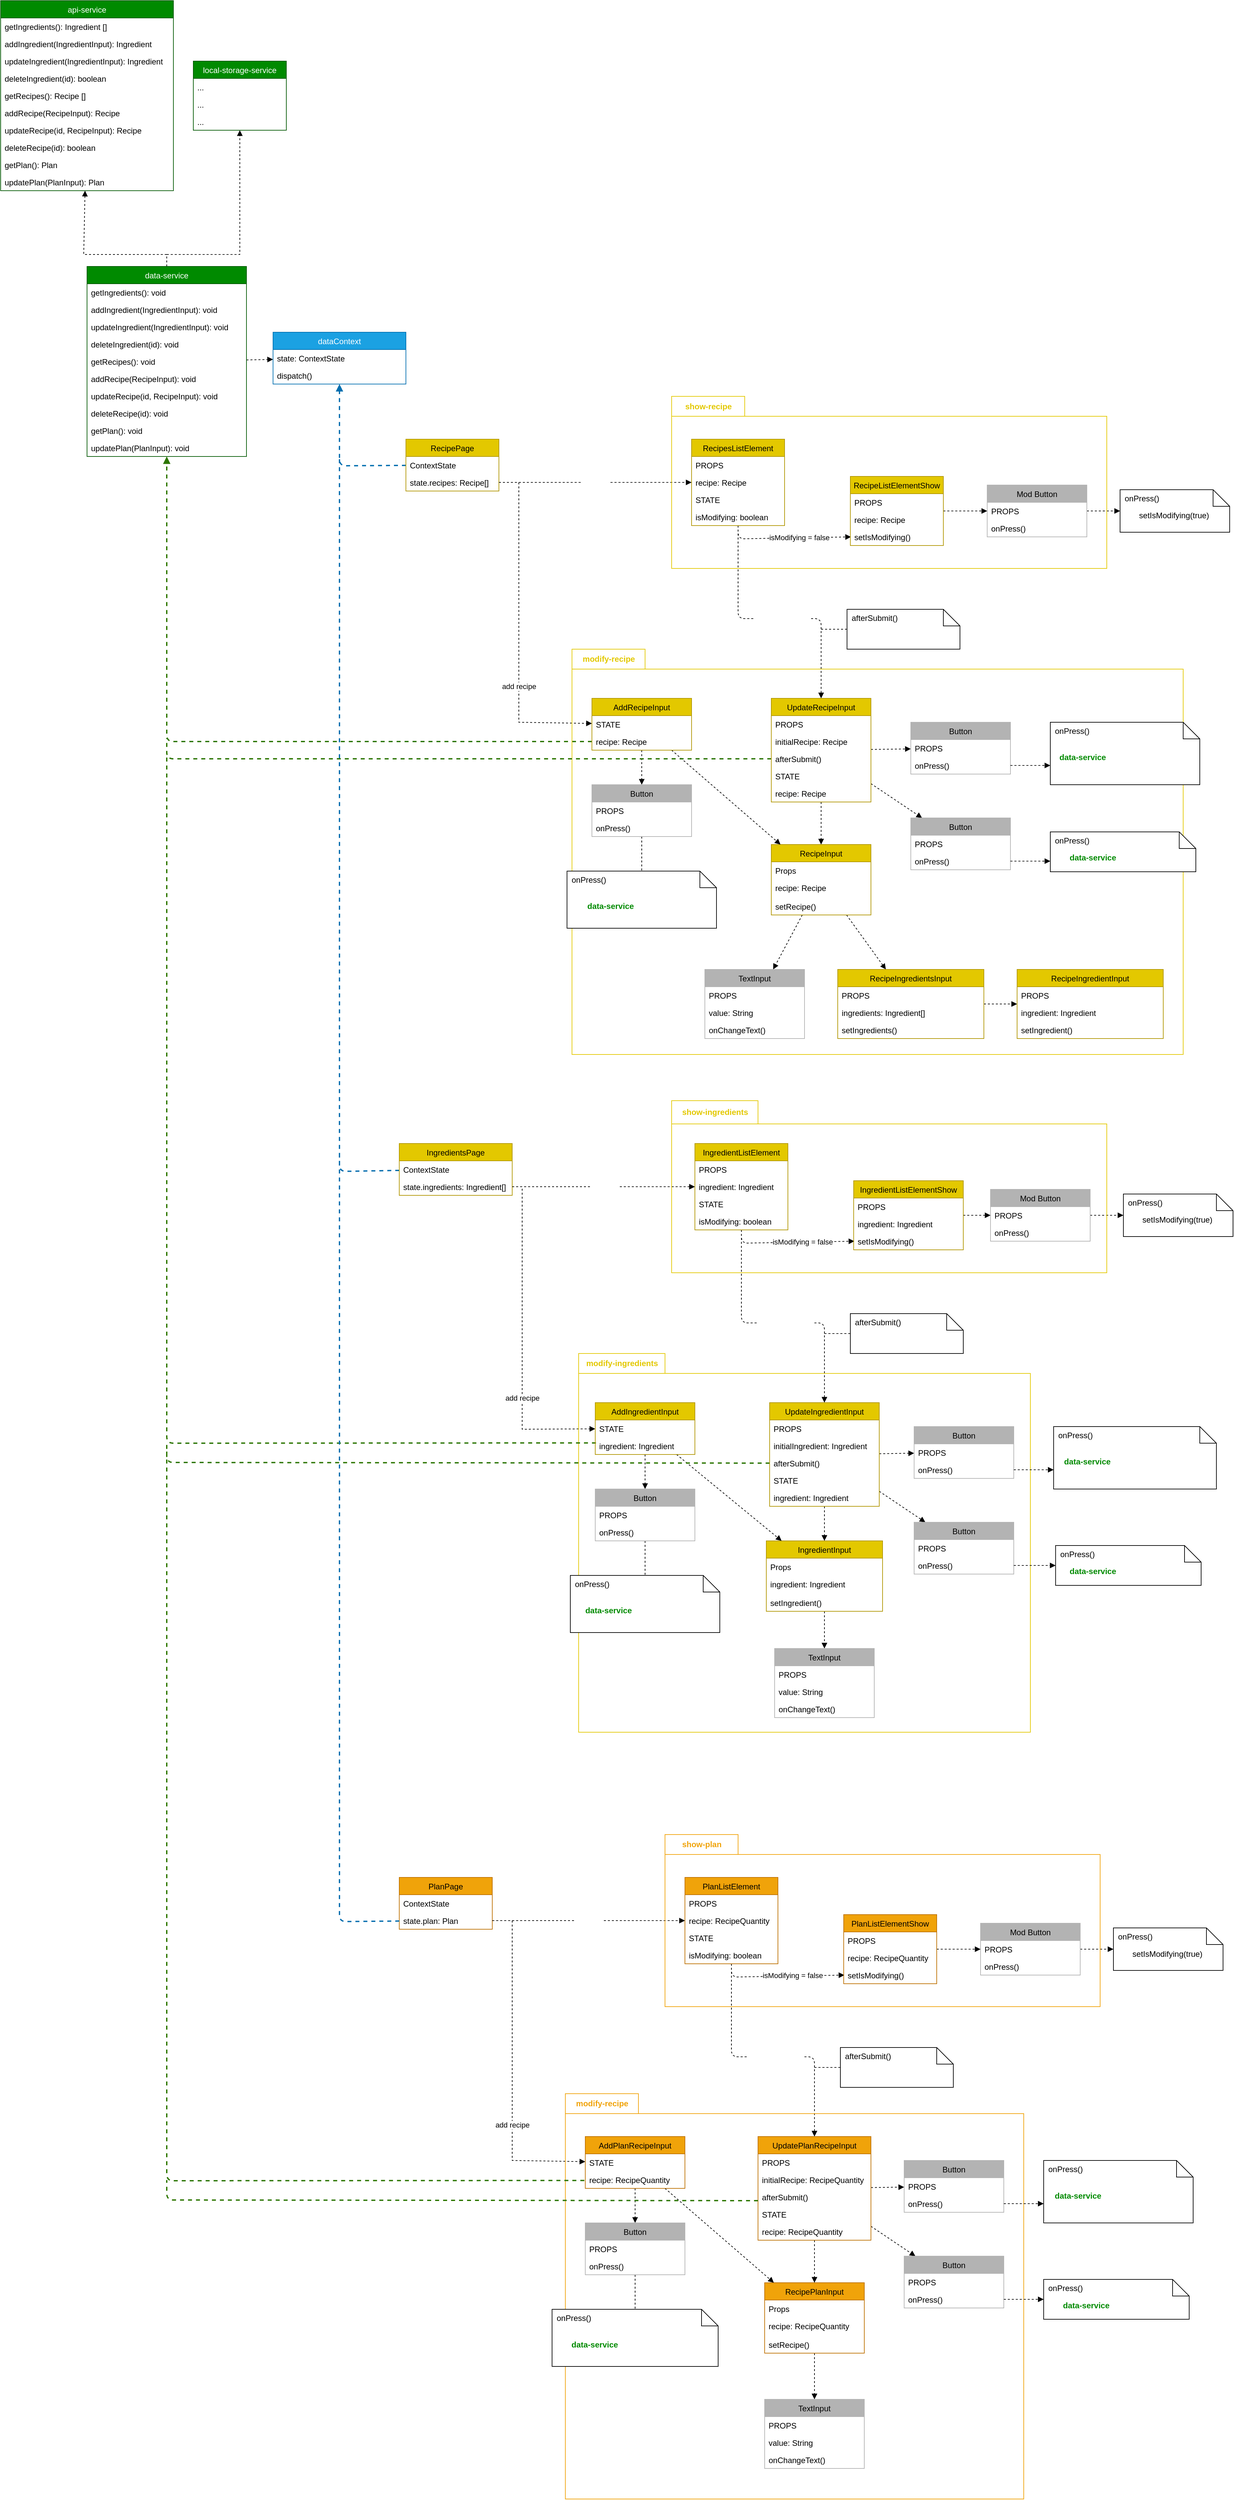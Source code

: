 <mxfile>
    <diagram id="C5RBs43oDa-KdzZeNtuy" name="Page-1">
        <mxGraphModel dx="4312" dy="3168" grid="1" gridSize="10" guides="1" tooltips="1" connect="1" arrows="1" fold="1" page="0" pageScale="1" pageWidth="827" pageHeight="1169" math="0" shadow="0">
            <root>
                <mxCell id="WIyWlLk6GJQsqaUBKTNV-0"/>
                <mxCell id="WIyWlLk6GJQsqaUBKTNV-1" parent="WIyWlLk6GJQsqaUBKTNV-0"/>
                <mxCell id="0" value="api-service" style="swimlane;fontStyle=0;childLayout=stackLayout;horizontal=1;startSize=26;fillColor=#008a00;horizontalStack=0;resizeParent=1;resizeParentMax=0;resizeLast=0;collapsible=1;marginBottom=0;fontColor=#ffffff;strokeColor=#005700;rounded=0;" parent="WIyWlLk6GJQsqaUBKTNV-1" vertex="1">
                    <mxGeometry x="-240" y="-230" width="260" height="286" as="geometry"/>
                </mxCell>
                <mxCell id="2" value="getIngredients(): Ingredient []" style="text;strokeColor=none;fillColor=none;align=left;verticalAlign=top;spacingLeft=4;spacingRight=4;overflow=hidden;rotatable=0;points=[[0,0.5],[1,0.5]];portConstraint=eastwest;rounded=0;" parent="0" vertex="1">
                    <mxGeometry y="26" width="260" height="26" as="geometry"/>
                </mxCell>
                <mxCell id="393" value="addIngredient(IngredientInput): Ingredient" style="text;strokeColor=none;fillColor=none;align=left;verticalAlign=top;spacingLeft=4;spacingRight=4;overflow=hidden;rotatable=0;points=[[0,0.5],[1,0.5]];portConstraint=eastwest;rounded=0;" vertex="1" parent="0">
                    <mxGeometry y="52" width="260" height="26" as="geometry"/>
                </mxCell>
                <mxCell id="394" value="updateIngredient(IngredientInput): Ingredient" style="text;strokeColor=none;fillColor=none;align=left;verticalAlign=top;spacingLeft=4;spacingRight=4;overflow=hidden;rotatable=0;points=[[0,0.5],[1,0.5]];portConstraint=eastwest;rounded=0;" vertex="1" parent="0">
                    <mxGeometry y="78" width="260" height="26" as="geometry"/>
                </mxCell>
                <mxCell id="395" value="deleteIngredient(id): boolean" style="text;strokeColor=none;fillColor=none;align=left;verticalAlign=top;spacingLeft=4;spacingRight=4;overflow=hidden;rotatable=0;points=[[0,0.5],[1,0.5]];portConstraint=eastwest;rounded=0;" vertex="1" parent="0">
                    <mxGeometry y="104" width="260" height="26" as="geometry"/>
                </mxCell>
                <mxCell id="1" value="getRecipes(): Recipe []" style="text;strokeColor=none;fillColor=none;align=left;verticalAlign=top;spacingLeft=4;spacingRight=4;overflow=hidden;rotatable=0;points=[[0,0.5],[1,0.5]];portConstraint=eastwest;rounded=0;" parent="0" vertex="1">
                    <mxGeometry y="130" width="260" height="26" as="geometry"/>
                </mxCell>
                <mxCell id="3" value="addRecipe(RecipeInput): Recipe" style="text;strokeColor=none;fillColor=none;align=left;verticalAlign=top;spacingLeft=4;spacingRight=4;overflow=hidden;rotatable=0;points=[[0,0.5],[1,0.5]];portConstraint=eastwest;rounded=0;" parent="0" vertex="1">
                    <mxGeometry y="156" width="260" height="26" as="geometry"/>
                </mxCell>
                <mxCell id="122" value="updateRecipe(id, RecipeInput): Recipe" style="text;strokeColor=none;fillColor=none;align=left;verticalAlign=top;spacingLeft=4;spacingRight=4;overflow=hidden;rotatable=0;points=[[0,0.5],[1,0.5]];portConstraint=eastwest;rounded=0;" parent="0" vertex="1">
                    <mxGeometry y="182" width="260" height="26" as="geometry"/>
                </mxCell>
                <mxCell id="178" value="deleteRecipe(id): boolean" style="text;strokeColor=none;fillColor=none;align=left;verticalAlign=top;spacingLeft=4;spacingRight=4;overflow=hidden;rotatable=0;points=[[0,0.5],[1,0.5]];portConstraint=eastwest;rounded=0;" parent="0" vertex="1">
                    <mxGeometry y="208" width="260" height="26" as="geometry"/>
                </mxCell>
                <mxCell id="396" value="getPlan(): Plan" style="text;strokeColor=none;fillColor=none;align=left;verticalAlign=top;spacingLeft=4;spacingRight=4;overflow=hidden;rotatable=0;points=[[0,0.5],[1,0.5]];portConstraint=eastwest;rounded=0;" vertex="1" parent="0">
                    <mxGeometry y="234" width="260" height="26" as="geometry"/>
                </mxCell>
                <mxCell id="397" value="updatePlan(PlanInput): Plan" style="text;strokeColor=none;fillColor=none;align=left;verticalAlign=top;spacingLeft=4;spacingRight=4;overflow=hidden;rotatable=0;points=[[0,0.5],[1,0.5]];portConstraint=eastwest;rounded=0;" vertex="1" parent="0">
                    <mxGeometry y="260" width="260" height="26" as="geometry"/>
                </mxCell>
                <mxCell id="4" value="local-storage-service" style="swimlane;fontStyle=0;childLayout=stackLayout;horizontal=1;startSize=26;fillColor=#008a00;horizontalStack=0;resizeParent=1;resizeParentMax=0;resizeLast=0;collapsible=1;marginBottom=0;fontColor=#ffffff;strokeColor=#005700;rounded=0;" parent="WIyWlLk6GJQsqaUBKTNV-1" vertex="1">
                    <mxGeometry x="50" y="-139" width="140" height="104" as="geometry"/>
                </mxCell>
                <mxCell id="5" value="..." style="text;strokeColor=none;fillColor=none;align=left;verticalAlign=top;spacingLeft=4;spacingRight=4;overflow=hidden;rotatable=0;points=[[0,0.5],[1,0.5]];portConstraint=eastwest;rounded=0;" parent="4" vertex="1">
                    <mxGeometry y="26" width="140" height="26" as="geometry"/>
                </mxCell>
                <mxCell id="6" value="..." style="text;strokeColor=none;fillColor=none;align=left;verticalAlign=top;spacingLeft=4;spacingRight=4;overflow=hidden;rotatable=0;points=[[0,0.5],[1,0.5]];portConstraint=eastwest;rounded=0;" parent="4" vertex="1">
                    <mxGeometry y="52" width="140" height="26" as="geometry"/>
                </mxCell>
                <mxCell id="7" value="..." style="text;strokeColor=none;fillColor=none;align=left;verticalAlign=top;spacingLeft=4;spacingRight=4;overflow=hidden;rotatable=0;points=[[0,0.5],[1,0.5]];portConstraint=eastwest;rounded=0;" parent="4" vertex="1">
                    <mxGeometry y="78" width="140" height="26" as="geometry"/>
                </mxCell>
                <mxCell id="12" style="edgeStyle=none;html=1;dashed=1;endArrow=block;endFill=1;rounded=0;" parent="WIyWlLk6GJQsqaUBKTNV-1" source="8" target="4" edge="1">
                    <mxGeometry relative="1" as="geometry">
                        <Array as="points">
                            <mxPoint x="10" y="152"/>
                            <mxPoint x="120" y="152"/>
                        </Array>
                    </mxGeometry>
                </mxCell>
                <mxCell id="13" style="edgeStyle=none;html=1;endArrow=block;endFill=1;dashed=1;rounded=0;" parent="WIyWlLk6GJQsqaUBKTNV-1" source="8" target="0" edge="1">
                    <mxGeometry relative="1" as="geometry">
                        <Array as="points">
                            <mxPoint x="10" y="152"/>
                            <mxPoint x="-115" y="152"/>
                        </Array>
                    </mxGeometry>
                </mxCell>
                <mxCell id="189" style="edgeStyle=none;html=1;endArrow=block;endFill=1;dashed=1;" parent="WIyWlLk6GJQsqaUBKTNV-1" source="8" target="183" edge="1">
                    <mxGeometry relative="1" as="geometry"/>
                </mxCell>
                <mxCell id="8" value="data-service" style="swimlane;fontStyle=0;childLayout=stackLayout;horizontal=1;startSize=26;fillColor=#008a00;horizontalStack=0;resizeParent=1;resizeParentMax=0;resizeLast=0;collapsible=1;marginBottom=0;fontColor=#ffffff;strokeColor=#005700;rounded=0;" parent="WIyWlLk6GJQsqaUBKTNV-1" vertex="1">
                    <mxGeometry x="-110" y="170" width="240" height="286" as="geometry"/>
                </mxCell>
                <mxCell id="10" value="getIngredients(): void" style="text;strokeColor=none;fillColor=none;align=left;verticalAlign=top;spacingLeft=4;spacingRight=4;overflow=hidden;rotatable=0;points=[[0,0.5],[1,0.5]];portConstraint=eastwest;rounded=0;" parent="8" vertex="1">
                    <mxGeometry y="26" width="240" height="26" as="geometry"/>
                </mxCell>
                <mxCell id="388" value="addIngredient(IngredientInput): void" style="text;strokeColor=none;fillColor=none;align=left;verticalAlign=top;spacingLeft=4;spacingRight=4;overflow=hidden;rotatable=0;points=[[0,0.5],[1,0.5]];portConstraint=eastwest;rounded=0;" vertex="1" parent="8">
                    <mxGeometry y="52" width="240" height="26" as="geometry"/>
                </mxCell>
                <mxCell id="389" value="updateIngredient(IngredientInput): void" style="text;strokeColor=none;fillColor=none;align=left;verticalAlign=top;spacingLeft=4;spacingRight=4;overflow=hidden;rotatable=0;points=[[0,0.5],[1,0.5]];portConstraint=eastwest;rounded=0;" vertex="1" parent="8">
                    <mxGeometry y="78" width="240" height="26" as="geometry"/>
                </mxCell>
                <mxCell id="390" value="deleteIngredient(id): void" style="text;strokeColor=none;fillColor=none;align=left;verticalAlign=top;spacingLeft=4;spacingRight=4;overflow=hidden;rotatable=0;points=[[0,0.5],[1,0.5]];portConstraint=eastwest;rounded=0;" vertex="1" parent="8">
                    <mxGeometry y="104" width="240" height="26" as="geometry"/>
                </mxCell>
                <mxCell id="9" value="getRecipes(): void" style="text;strokeColor=none;fillColor=none;align=left;verticalAlign=top;spacingLeft=4;spacingRight=4;overflow=hidden;rotatable=0;points=[[0,0.5],[1,0.5]];portConstraint=eastwest;rounded=0;" parent="8" vertex="1">
                    <mxGeometry y="130" width="240" height="26" as="geometry"/>
                </mxCell>
                <mxCell id="11" value="addRecipe(RecipeInput): void&#10;" style="text;strokeColor=none;fillColor=none;align=left;verticalAlign=top;spacingLeft=4;spacingRight=4;overflow=hidden;rotatable=0;points=[[0,0.5],[1,0.5]];portConstraint=eastwest;rounded=0;" parent="8" vertex="1">
                    <mxGeometry y="156" width="240" height="26" as="geometry"/>
                </mxCell>
                <mxCell id="123" value="updateRecipe(id, RecipeInput): void&#10;" style="text;strokeColor=none;fillColor=none;align=left;verticalAlign=top;spacingLeft=4;spacingRight=4;overflow=hidden;rotatable=0;points=[[0,0.5],[1,0.5]];portConstraint=eastwest;rounded=0;" parent="8" vertex="1">
                    <mxGeometry y="182" width="240" height="26" as="geometry"/>
                </mxCell>
                <mxCell id="179" value="deleteRecipe(id): void&#10;" style="text;strokeColor=none;fillColor=none;align=left;verticalAlign=top;spacingLeft=4;spacingRight=4;overflow=hidden;rotatable=0;points=[[0,0.5],[1,0.5]];portConstraint=eastwest;rounded=0;" parent="8" vertex="1">
                    <mxGeometry y="208" width="240" height="26" as="geometry"/>
                </mxCell>
                <mxCell id="391" value="getPlan(): void" style="text;strokeColor=none;fillColor=none;align=left;verticalAlign=top;spacingLeft=4;spacingRight=4;overflow=hidden;rotatable=0;points=[[0,0.5],[1,0.5]];portConstraint=eastwest;rounded=0;" vertex="1" parent="8">
                    <mxGeometry y="234" width="240" height="26" as="geometry"/>
                </mxCell>
                <mxCell id="392" value="updatePlan(PlanInput): void" style="text;strokeColor=none;fillColor=none;align=left;verticalAlign=top;spacingLeft=4;spacingRight=4;overflow=hidden;rotatable=0;points=[[0,0.5],[1,0.5]];portConstraint=eastwest;rounded=0;" vertex="1" parent="8">
                    <mxGeometry y="260" width="240" height="26" as="geometry"/>
                </mxCell>
                <mxCell id="42" style="edgeStyle=none;html=1;dashed=1;fontColor=#FFFFFF;endArrow=block;endFill=1;exitX=1;exitY=0.5;exitDx=0;exitDy=0;rounded=0;" parent="WIyWlLk6GJQsqaUBKTNV-1" source="16" target="132" edge="1">
                    <mxGeometry relative="1" as="geometry">
                        <Array as="points">
                            <mxPoint x="540" y="495"/>
                            <mxPoint x="540" y="856"/>
                        </Array>
                        <mxPoint x="510" y="581.0" as="sourcePoint"/>
                        <mxPoint x="560" y="856" as="targetPoint"/>
                    </mxGeometry>
                </mxCell>
                <mxCell id="93" value="add recipe" style="edgeLabel;html=1;align=center;verticalAlign=middle;resizable=0;points=[];" parent="42" vertex="1" connectable="0">
                    <mxGeometry x="-0.214" y="2" relative="1" as="geometry">
                        <mxPoint x="-2" y="140" as="offset"/>
                    </mxGeometry>
                </mxCell>
                <mxCell id="190" style="edgeStyle=none;html=1;dashed=1;endArrow=block;endFill=1;fillColor=#1ba1e2;strokeColor=#006EAF;strokeWidth=2;" parent="WIyWlLk6GJQsqaUBKTNV-1" source="14" target="183" edge="1">
                    <mxGeometry relative="1" as="geometry">
                        <Array as="points">
                            <mxPoint x="270" y="470"/>
                        </Array>
                    </mxGeometry>
                </mxCell>
                <mxCell id="14" value="RecipePage" style="swimlane;fontStyle=0;childLayout=stackLayout;horizontal=1;startSize=26;fillColor=#e3c800;horizontalStack=0;resizeParent=1;resizeParentMax=0;resizeLast=0;collapsible=1;marginBottom=0;fontColor=#000000;strokeColor=#B09500;rounded=0;" parent="WIyWlLk6GJQsqaUBKTNV-1" vertex="1">
                    <mxGeometry x="370" y="430" width="140" height="78" as="geometry"/>
                </mxCell>
                <mxCell id="15" value="ContextState" style="text;strokeColor=none;fillColor=none;align=left;verticalAlign=top;spacingLeft=4;spacingRight=4;overflow=hidden;rotatable=0;points=[[0,0.5],[1,0.5]];portConstraint=eastwest;rounded=0;" parent="14" vertex="1">
                    <mxGeometry y="26" width="140" height="26" as="geometry"/>
                </mxCell>
                <mxCell id="16" value="state.recipes: Recipe[]" style="text;strokeColor=none;fillColor=none;align=left;verticalAlign=top;spacingLeft=4;spacingRight=4;overflow=hidden;rotatable=0;points=[[0,0.5],[1,0.5]];portConstraint=eastwest;rounded=0;" parent="14" vertex="1">
                    <mxGeometry y="52" width="140" height="26" as="geometry"/>
                </mxCell>
                <mxCell id="101" style="edgeStyle=none;html=1;dashed=1;endArrow=block;endFill=1;entryX=0;entryY=0.5;entryDx=0;entryDy=0;" parent="WIyWlLk6GJQsqaUBKTNV-1" source="30" edge="1">
                    <mxGeometry relative="1" as="geometry">
                        <Array as="points">
                            <mxPoint x="870" y="580"/>
                        </Array>
                        <mxPoint x="1040" y="577" as="targetPoint"/>
                    </mxGeometry>
                </mxCell>
                <mxCell id="102" value="isModifying = false" style="edgeLabel;html=1;align=center;verticalAlign=middle;resizable=0;points=[];" parent="101" vertex="1" connectable="0">
                    <mxGeometry x="0.171" y="3" relative="1" as="geometry">
                        <mxPoint y="2" as="offset"/>
                    </mxGeometry>
                </mxCell>
                <mxCell id="169" style="edgeStyle=none;html=1;dashed=1;fontSize=11;fontColor=#B3B3B3;endArrow=block;endFill=1;" parent="WIyWlLk6GJQsqaUBKTNV-1" source="30" target="160" edge="1">
                    <mxGeometry relative="1" as="geometry">
                        <Array as="points">
                            <mxPoint x="870" y="700"/>
                            <mxPoint x="995" y="700"/>
                        </Array>
                    </mxGeometry>
                </mxCell>
                <mxCell id="170" value="&lt;font color=&quot;#ffffff&quot;&gt;isModifying = true&lt;/font&gt;" style="edgeLabel;html=1;align=center;verticalAlign=middle;resizable=0;points=[];fontSize=11;fontColor=#B3B3B3;" parent="169" vertex="1" connectable="0">
                    <mxGeometry x="0.067" y="-3" relative="1" as="geometry">
                        <mxPoint y="-3" as="offset"/>
                    </mxGeometry>
                </mxCell>
                <mxCell id="30" value="RecipesListElement" style="swimlane;fontStyle=0;childLayout=stackLayout;horizontal=1;startSize=26;fillColor=#e3c800;horizontalStack=0;resizeParent=1;resizeParentMax=0;resizeLast=0;collapsible=1;marginBottom=0;fontColor=#000000;strokeColor=#B09500;rounded=0;" parent="WIyWlLk6GJQsqaUBKTNV-1" vertex="1">
                    <mxGeometry x="800" y="430" width="140" height="130" as="geometry"/>
                </mxCell>
                <mxCell id="31" value="PROPS" style="text;strokeColor=none;fillColor=none;align=left;verticalAlign=top;spacingLeft=4;spacingRight=4;overflow=hidden;rotatable=0;points=[[0,0.5],[1,0.5]];portConstraint=eastwest;rounded=0;" parent="30" vertex="1">
                    <mxGeometry y="26" width="140" height="26" as="geometry"/>
                </mxCell>
                <mxCell id="32" value="recipe: Recipe" style="text;strokeColor=none;fillColor=none;align=left;verticalAlign=top;spacingLeft=4;spacingRight=4;overflow=hidden;rotatable=0;points=[[0,0.5],[1,0.5]];portConstraint=eastwest;rounded=0;" parent="30" vertex="1">
                    <mxGeometry y="52" width="140" height="26" as="geometry"/>
                </mxCell>
                <mxCell id="80" value="STATE" style="text;strokeColor=none;fillColor=none;align=left;verticalAlign=top;spacingLeft=4;spacingRight=4;overflow=hidden;rotatable=0;points=[[0,0.5],[1,0.5]];portConstraint=eastwest;rounded=0;" parent="30" vertex="1">
                    <mxGeometry y="78" width="140" height="26" as="geometry"/>
                </mxCell>
                <mxCell id="81" value="isModifying: boolean" style="text;strokeColor=none;fillColor=none;align=left;verticalAlign=top;spacingLeft=4;spacingRight=4;overflow=hidden;rotatable=0;points=[[0,0.5],[1,0.5]];portConstraint=eastwest;rounded=0;" parent="30" vertex="1">
                    <mxGeometry y="104" width="140" height="26" as="geometry"/>
                </mxCell>
                <mxCell id="35" value="&lt;font color=&quot;#ffffff&quot;&gt;contains&lt;/font&gt;" style="edgeStyle=none;html=1;dashed=1;fontColor=#E3C800;endArrow=block;endFill=1;rounded=0;" parent="WIyWlLk6GJQsqaUBKTNV-1" source="16" target="30" edge="1">
                    <mxGeometry relative="1" as="geometry">
                        <mxPoint x="720.0" y="495" as="sourcePoint"/>
                    </mxGeometry>
                </mxCell>
                <mxCell id="76" style="edgeStyle=none;html=1;dashed=1;endArrow=block;endFill=1;exitX=0;exitY=0.5;exitDx=0;exitDy=0;fillColor=#60a917;strokeColor=#2D7600;strokeWidth=2;" parent="WIyWlLk6GJQsqaUBKTNV-1" source="138" target="8" edge="1">
                    <mxGeometry relative="1" as="geometry">
                        <Array as="points">
                            <mxPoint x="10" y="885"/>
                        </Array>
                        <mxPoint x="270" y="490" as="targetPoint"/>
                        <mxPoint x="550" y="925" as="sourcePoint"/>
                    </mxGeometry>
                </mxCell>
                <mxCell id="158" style="edgeStyle=none;html=1;dashed=1;fontSize=11;fontColor=#B3B3B3;endArrow=block;endFill=1;" parent="WIyWlLk6GJQsqaUBKTNV-1" source="36" target="55" edge="1">
                    <mxGeometry relative="1" as="geometry"/>
                </mxCell>
                <mxCell id="159" style="edgeStyle=none;html=1;dashed=1;fontSize=11;fontColor=#B3B3B3;endArrow=block;endFill=1;" parent="WIyWlLk6GJQsqaUBKTNV-1" source="36" target="43" edge="1">
                    <mxGeometry relative="1" as="geometry"/>
                </mxCell>
                <mxCell id="36" value="RecipeInput" style="swimlane;fontStyle=0;childLayout=stackLayout;horizontal=1;startSize=26;fillColor=#e3c800;horizontalStack=0;resizeParent=1;resizeParentMax=0;resizeLast=0;collapsible=1;marginBottom=0;fontColor=#000000;strokeColor=#B09500;rounded=0;" parent="WIyWlLk6GJQsqaUBKTNV-1" vertex="1">
                    <mxGeometry x="920" y="1040" width="150" height="106" as="geometry"/>
                </mxCell>
                <mxCell id="107" value="Props" style="text;strokeColor=none;fillColor=none;align=left;verticalAlign=top;spacingLeft=4;spacingRight=4;overflow=hidden;rotatable=0;points=[[0,0.5],[1,0.5]];portConstraint=eastwest;rounded=0;" parent="36" vertex="1">
                    <mxGeometry y="26" width="150" height="26" as="geometry"/>
                </mxCell>
                <mxCell id="38" value="recipe: Recipe" style="text;strokeColor=none;fillColor=none;align=left;verticalAlign=top;spacingLeft=4;spacingRight=4;overflow=hidden;rotatable=0;points=[[0,0.5],[1,0.5]];portConstraint=eastwest;rounded=0;" parent="36" vertex="1">
                    <mxGeometry y="52" width="150" height="28" as="geometry"/>
                </mxCell>
                <mxCell id="142" value="setRecipe()" style="text;strokeColor=none;fillColor=none;align=left;verticalAlign=top;spacingLeft=4;spacingRight=4;overflow=hidden;rotatable=0;points=[[0,0.5],[1,0.5]];portConstraint=eastwest;rounded=0;" parent="36" vertex="1">
                    <mxGeometry y="80" width="150" height="26" as="geometry"/>
                </mxCell>
                <mxCell id="54" style="edgeStyle=none;html=1;dashed=1;fontColor=#FFFFFF;endArrow=block;endFill=1;rounded=0;" parent="WIyWlLk6GJQsqaUBKTNV-1" source="43" target="49" edge="1">
                    <mxGeometry relative="1" as="geometry"/>
                </mxCell>
                <mxCell id="43" value="RecipeIngredientsInput" style="swimlane;fontStyle=0;childLayout=stackLayout;horizontal=1;startSize=26;fillColor=#e3c800;horizontalStack=0;resizeParent=1;resizeParentMax=0;resizeLast=0;collapsible=1;marginBottom=0;fontColor=#000000;strokeColor=#B09500;rounded=0;" parent="WIyWlLk6GJQsqaUBKTNV-1" vertex="1">
                    <mxGeometry x="1020" y="1228" width="220" height="104" as="geometry"/>
                </mxCell>
                <mxCell id="44" value="PROPS" style="text;strokeColor=none;fillColor=none;align=left;verticalAlign=top;spacingLeft=4;spacingRight=4;overflow=hidden;rotatable=0;points=[[0,0.5],[1,0.5]];portConstraint=eastwest;rounded=0;" parent="43" vertex="1">
                    <mxGeometry y="26" width="220" height="26" as="geometry"/>
                </mxCell>
                <mxCell id="45" value="ingredients: Ingredient[]" style="text;strokeColor=none;fillColor=none;align=left;verticalAlign=top;spacingLeft=4;spacingRight=4;overflow=hidden;rotatable=0;points=[[0,0.5],[1,0.5]];portConstraint=eastwest;rounded=0;" parent="43" vertex="1">
                    <mxGeometry y="52" width="220" height="26" as="geometry"/>
                </mxCell>
                <mxCell id="48" value="setIngredients()" style="text;strokeColor=none;fillColor=none;align=left;verticalAlign=top;spacingLeft=4;spacingRight=4;overflow=hidden;rotatable=0;points=[[0,0.5],[1,0.5]];portConstraint=eastwest;rounded=0;" parent="43" vertex="1">
                    <mxGeometry y="78" width="220" height="26" as="geometry"/>
                </mxCell>
                <mxCell id="49" value="RecipeIngredientInput" style="swimlane;fontStyle=0;childLayout=stackLayout;horizontal=1;startSize=26;fillColor=#e3c800;horizontalStack=0;resizeParent=1;resizeParentMax=0;resizeLast=0;collapsible=1;marginBottom=0;fontColor=#000000;strokeColor=#B09500;rounded=0;" parent="WIyWlLk6GJQsqaUBKTNV-1" vertex="1">
                    <mxGeometry x="1290" y="1228" width="220" height="104" as="geometry"/>
                </mxCell>
                <mxCell id="50" value="PROPS" style="text;strokeColor=none;fillColor=none;align=left;verticalAlign=top;spacingLeft=4;spacingRight=4;overflow=hidden;rotatable=0;points=[[0,0.5],[1,0.5]];portConstraint=eastwest;rounded=0;" parent="49" vertex="1">
                    <mxGeometry y="26" width="220" height="26" as="geometry"/>
                </mxCell>
                <mxCell id="51" value="ingredient: Ingredient" style="text;strokeColor=none;fillColor=none;align=left;verticalAlign=top;spacingLeft=4;spacingRight=4;overflow=hidden;rotatable=0;points=[[0,0.5],[1,0.5]];portConstraint=eastwest;rounded=0;" parent="49" vertex="1">
                    <mxGeometry y="52" width="220" height="26" as="geometry"/>
                </mxCell>
                <mxCell id="52" value="setIngredient()" style="text;strokeColor=none;fillColor=none;align=left;verticalAlign=top;spacingLeft=4;spacingRight=4;overflow=hidden;rotatable=0;points=[[0,0.5],[1,0.5]];portConstraint=eastwest;rounded=0;" parent="49" vertex="1">
                    <mxGeometry y="78" width="220" height="26" as="geometry"/>
                </mxCell>
                <mxCell id="55" value="TextInput" style="swimlane;fontStyle=0;childLayout=stackLayout;horizontal=1;startSize=26;fillColor=#B3B3B3;horizontalStack=0;resizeParent=1;resizeParentMax=0;resizeLast=0;collapsible=1;marginBottom=0;fontColor=#000000;strokeColor=#B3B3B3;rounded=0;" parent="WIyWlLk6GJQsqaUBKTNV-1" vertex="1">
                    <mxGeometry x="820" y="1228" width="150" height="104" as="geometry"/>
                </mxCell>
                <mxCell id="56" value="PROPS" style="text;strokeColor=none;fillColor=none;align=left;verticalAlign=top;spacingLeft=4;spacingRight=4;overflow=hidden;rotatable=0;points=[[0,0.5],[1,0.5]];portConstraint=eastwest;rounded=0;" parent="55" vertex="1">
                    <mxGeometry y="26" width="150" height="26" as="geometry"/>
                </mxCell>
                <mxCell id="57" value="value: String" style="text;strokeColor=none;fillColor=none;align=left;verticalAlign=top;spacingLeft=4;spacingRight=4;overflow=hidden;rotatable=0;points=[[0,0.5],[1,0.5]];portConstraint=eastwest;rounded=0;" parent="55" vertex="1">
                    <mxGeometry y="52" width="150" height="26" as="geometry"/>
                </mxCell>
                <mxCell id="58" value="onChangeText()" style="text;strokeColor=none;fillColor=none;align=left;verticalAlign=top;spacingLeft=4;spacingRight=4;overflow=hidden;rotatable=0;points=[[0,0.5],[1,0.5]];portConstraint=eastwest;rounded=0;" parent="55" vertex="1">
                    <mxGeometry y="78" width="150" height="26" as="geometry"/>
                </mxCell>
                <mxCell id="63" value="Button" style="swimlane;fontStyle=0;childLayout=stackLayout;horizontal=1;startSize=26;fillColor=#B3B3B3;horizontalStack=0;resizeParent=1;resizeParentMax=0;resizeLast=0;collapsible=1;marginBottom=0;fontColor=#000000;strokeColor=#B3B3B3;rounded=0;" parent="WIyWlLk6GJQsqaUBKTNV-1" vertex="1">
                    <mxGeometry x="1130" y="856" width="150" height="78" as="geometry"/>
                </mxCell>
                <mxCell id="64" value="PROPS" style="text;strokeColor=none;fillColor=none;align=left;verticalAlign=top;spacingLeft=4;spacingRight=4;overflow=hidden;rotatable=0;points=[[0,0.5],[1,0.5]];portConstraint=eastwest;rounded=0;" parent="63" vertex="1">
                    <mxGeometry y="26" width="150" height="26" as="geometry"/>
                </mxCell>
                <mxCell id="65" value="onPress()" style="text;strokeColor=none;fillColor=none;align=left;verticalAlign=top;spacingLeft=4;spacingRight=4;overflow=hidden;rotatable=0;points=[[0,0.5],[1,0.5]];portConstraint=eastwest;rounded=0;" parent="63" vertex="1">
                    <mxGeometry y="52" width="150" height="26" as="geometry"/>
                </mxCell>
                <mxCell id="92" style="edgeStyle=none;html=1;dashed=1;endArrow=block;endFill=1;" parent="WIyWlLk6GJQsqaUBKTNV-1" source="82" target="88" edge="1">
                    <mxGeometry relative="1" as="geometry"/>
                </mxCell>
                <mxCell id="82" value="Mod Button" style="swimlane;fontStyle=0;childLayout=stackLayout;horizontal=1;startSize=26;fillColor=#B3B3B3;horizontalStack=0;resizeParent=1;resizeParentMax=0;resizeLast=0;collapsible=1;marginBottom=0;fontColor=#000000;strokeColor=#B3B3B3;rounded=0;" parent="WIyWlLk6GJQsqaUBKTNV-1" vertex="1">
                    <mxGeometry x="1245" y="499" width="150" height="78" as="geometry"/>
                </mxCell>
                <mxCell id="83" value="PROPS" style="text;strokeColor=none;fillColor=none;align=left;verticalAlign=top;spacingLeft=4;spacingRight=4;overflow=hidden;rotatable=0;points=[[0,0.5],[1,0.5]];portConstraint=eastwest;rounded=0;" parent="82" vertex="1">
                    <mxGeometry y="26" width="150" height="26" as="geometry"/>
                </mxCell>
                <mxCell id="84" value="onPress()" style="text;strokeColor=none;fillColor=none;align=left;verticalAlign=top;spacingLeft=4;spacingRight=4;overflow=hidden;rotatable=0;points=[[0,0.5],[1,0.5]];portConstraint=eastwest;rounded=0;" parent="82" vertex="1">
                    <mxGeometry y="52" width="150" height="26" as="geometry"/>
                </mxCell>
                <mxCell id="88" value="&lt;span style=&quot;white-space: pre;&quot;&gt;&#9;&lt;/span&gt;setIsModifying(true)" style="shape=note2;boundedLbl=1;whiteSpace=wrap;html=1;size=25;verticalAlign=top;align=left;" parent="WIyWlLk6GJQsqaUBKTNV-1" vertex="1">
                    <mxGeometry x="1445" y="506" width="165" height="64" as="geometry"/>
                </mxCell>
                <mxCell id="89" value="onPress()" style="resizeWidth=1;part=1;strokeColor=none;fillColor=none;align=left;spacingLeft=5;" parent="88" vertex="1">
                    <mxGeometry width="165.0" height="25" relative="1" as="geometry"/>
                </mxCell>
                <mxCell id="124" style="edgeStyle=none;html=1;dashed=1;endArrow=block;endFill=1;" parent="WIyWlLk6GJQsqaUBKTNV-1" source="96" target="82" edge="1">
                    <mxGeometry relative="1" as="geometry"/>
                </mxCell>
                <mxCell id="96" value="RecipeListElementShow" style="swimlane;fontStyle=0;childLayout=stackLayout;horizontal=1;startSize=26;fillColor=#e3c800;horizontalStack=0;resizeParent=1;resizeParentMax=0;resizeLast=0;collapsible=1;marginBottom=0;fontColor=#000000;strokeColor=#B09500;rounded=0;" parent="WIyWlLk6GJQsqaUBKTNV-1" vertex="1">
                    <mxGeometry x="1039" y="486" width="140" height="104" as="geometry"/>
                </mxCell>
                <mxCell id="97" value="PROPS" style="text;strokeColor=none;fillColor=none;align=left;verticalAlign=top;spacingLeft=4;spacingRight=4;overflow=hidden;rotatable=0;points=[[0,0.5],[1,0.5]];portConstraint=eastwest;rounded=0;" parent="96" vertex="1">
                    <mxGeometry y="26" width="140" height="26" as="geometry"/>
                </mxCell>
                <mxCell id="98" value="recipe: Recipe" style="text;strokeColor=none;fillColor=none;align=left;verticalAlign=top;spacingLeft=4;spacingRight=4;overflow=hidden;rotatable=0;points=[[0,0.5],[1,0.5]];portConstraint=eastwest;rounded=0;" parent="96" vertex="1">
                    <mxGeometry y="52" width="140" height="26" as="geometry"/>
                </mxCell>
                <mxCell id="125" value="setIsModifying()" style="text;strokeColor=none;fillColor=none;align=left;verticalAlign=top;spacingLeft=4;spacingRight=4;overflow=hidden;rotatable=0;points=[[0,0.5],[1,0.5]];portConstraint=eastwest;rounded=0;" parent="96" vertex="1">
                    <mxGeometry y="78" width="140" height="26" as="geometry"/>
                </mxCell>
                <mxCell id="103" value="&lt;font color=&quot;#e3c800&quot;&gt;modify-recipe&lt;/font&gt;" style="shape=folder;fontStyle=1;tabWidth=110;tabHeight=30;tabPosition=left;html=1;boundedLbl=1;labelInHeader=1;container=1;collapsible=0;fillColor=none;strokeColor=#E3C800;" parent="WIyWlLk6GJQsqaUBKTNV-1" vertex="1">
                    <mxGeometry x="620" y="746" width="920" height="610" as="geometry"/>
                </mxCell>
                <mxCell id="104" value="" style="html=1;strokeColor=none;resizeWidth=1;resizeHeight=1;fillColor=none;part=1;connectable=0;allowArrows=0;deletable=0;" parent="103" vertex="1">
                    <mxGeometry width="915.132" height="427.0" relative="1" as="geometry">
                        <mxPoint y="30" as="offset"/>
                    </mxGeometry>
                </mxCell>
                <mxCell id="175" value="&lt;div style=&quot;&quot;&gt;&lt;span style=&quot;color: rgb(255, 255, 255);&quot;&gt;&lt;div style=&quot;text-align: left;&quot;&gt;&lt;font style=&quot;background-color: initial;&quot; color=&quot;#008a00&quot;&gt;&lt;b&gt;data-service&lt;/b&gt;&lt;/font&gt;&lt;span style=&quot;background-color: initial;&quot;&gt;.deleteRecipe(id)&lt;/span&gt;&lt;/div&gt;&lt;/span&gt;&lt;/div&gt;&lt;div style=&quot;text-align: left;&quot;&gt;&lt;span style=&quot;color: rgb(255, 255, 255); background-color: initial;&quot;&gt;&lt;span style=&quot;&quot;&gt;&#9;&lt;/span&gt;&lt;/span&gt;&lt;/div&gt;" style="shape=note2;boundedLbl=1;whiteSpace=wrap;html=1;size=25;verticalAlign=top;align=center;" parent="103" vertex="1">
                    <mxGeometry x="720.002" y="275" width="219.048" height="60" as="geometry"/>
                </mxCell>
                <mxCell id="176" value="onPress()" style="resizeWidth=1;part=1;strokeColor=none;fillColor=none;align=left;spacingLeft=5;" parent="175" vertex="1">
                    <mxGeometry width="219.048" height="25" relative="1" as="geometry"/>
                </mxCell>
                <mxCell id="105" value="&lt;font color=&quot;#e3c800&quot;&gt;show-recipe&lt;/font&gt;" style="shape=folder;fontStyle=1;tabWidth=110;tabHeight=30;tabPosition=left;html=1;boundedLbl=1;labelInHeader=1;container=1;collapsible=0;fillColor=none;strokeColor=#E3C800;" parent="WIyWlLk6GJQsqaUBKTNV-1" vertex="1">
                    <mxGeometry x="770" y="365.5" width="655" height="259" as="geometry"/>
                </mxCell>
                <mxCell id="106" value="" style="html=1;strokeColor=none;resizeWidth=1;resizeHeight=1;fillColor=none;part=1;connectable=0;allowArrows=0;deletable=0;" parent="105" vertex="1">
                    <mxGeometry width="655.0" height="181.3" relative="1" as="geometry">
                        <mxPoint y="30" as="offset"/>
                    </mxGeometry>
                </mxCell>
                <mxCell id="111" style="edgeStyle=none;html=1;dashed=1;endArrow=block;endFill=1;" parent="WIyWlLk6GJQsqaUBKTNV-1" source="65" edge="1">
                    <mxGeometry relative="1" as="geometry">
                        <mxPoint x="1340" y="921" as="targetPoint"/>
                    </mxGeometry>
                </mxCell>
                <mxCell id="117" value="&lt;div style=&quot;text-align: left;&quot;&gt;&lt;span style=&quot;background-color: initial; color: rgb(255, 255, 255);&quot;&gt;checkFormContent&lt;/span&gt;&lt;br&gt;&lt;/div&gt;&lt;div style=&quot;text-align: left;&quot;&gt;&lt;span style=&quot;color: rgb(255, 255, 255); text-align: center;&quot;&gt;&lt;div style=&quot;text-align: left;&quot;&gt;&lt;font style=&quot;background-color: initial;&quot; color=&quot;#008a00&quot;&gt;&lt;b&gt;data-service&lt;/b&gt;&lt;/font&gt;&lt;span style=&quot;background-color: initial;&quot;&gt;.updateRecipe(id, input)&lt;/span&gt;&lt;/div&gt;&lt;/span&gt;&lt;div style=&quot;&quot;&gt;&lt;font color=&quot;#ffffff&quot;&gt;afterSubmit()&lt;/font&gt;&lt;/div&gt;&lt;span style=&quot;color: rgb(255, 255, 255); background-color: initial;&quot;&gt;&lt;span style=&quot;&quot;&gt;&#9;&lt;/span&gt;&lt;/span&gt;&lt;/div&gt;" style="shape=note2;boundedLbl=1;whiteSpace=wrap;html=1;size=25;verticalAlign=top;align=center;" parent="WIyWlLk6GJQsqaUBKTNV-1" vertex="1">
                    <mxGeometry x="1340" y="856" width="225" height="94" as="geometry"/>
                </mxCell>
                <mxCell id="118" value="onPress()" style="resizeWidth=1;part=1;strokeColor=none;fillColor=none;align=left;spacingLeft=5;" parent="117" vertex="1">
                    <mxGeometry width="225.0" height="25" relative="1" as="geometry"/>
                </mxCell>
                <mxCell id="130" style="edgeStyle=none;html=1;dashed=1;endArrow=none;endFill=0;" parent="WIyWlLk6GJQsqaUBKTNV-1" source="127" edge="1">
                    <mxGeometry relative="1" as="geometry">
                        <mxPoint x="994" y="716" as="targetPoint"/>
                    </mxGeometry>
                </mxCell>
                <mxCell id="127" value="&lt;div style=&quot;text-align: left;&quot;&gt;&lt;font color=&quot;#ffffff&quot;&gt;setIsModifying(false)&lt;/font&gt;&lt;/div&gt;&lt;span style=&quot;color: rgb(255, 255, 255);&quot;&gt;&lt;div style=&quot;text-align: left;&quot;&gt;&lt;span style=&quot;background-color: initial;&quot;&gt;&lt;span style=&quot;&quot;&gt;&#9;&lt;/span&gt;&lt;/span&gt;&lt;/div&gt;&lt;/span&gt;" style="shape=note2;boundedLbl=1;whiteSpace=wrap;html=1;size=25;verticalAlign=top;align=center;" parent="WIyWlLk6GJQsqaUBKTNV-1" vertex="1">
                    <mxGeometry x="1034" y="686" width="170" height="60" as="geometry"/>
                </mxCell>
                <mxCell id="128" value="afterSubmit()" style="resizeWidth=1;part=1;strokeColor=none;fillColor=none;align=left;spacingLeft=5;" parent="127" vertex="1">
                    <mxGeometry width="170.0" height="25" relative="1" as="geometry"/>
                </mxCell>
                <mxCell id="153" style="edgeStyle=none;html=1;dashed=1;fontSize=11;fontColor=#B3B3B3;endArrow=block;endFill=1;" parent="WIyWlLk6GJQsqaUBKTNV-1" source="132" target="149" edge="1">
                    <mxGeometry relative="1" as="geometry"/>
                </mxCell>
                <mxCell id="157" style="edgeStyle=none;html=1;dashed=1;fontSize=11;fontColor=#B3B3B3;endArrow=block;endFill=1;" parent="WIyWlLk6GJQsqaUBKTNV-1" source="132" target="36" edge="1">
                    <mxGeometry relative="1" as="geometry"/>
                </mxCell>
                <mxCell id="132" value="AddRecipeInput" style="swimlane;fontStyle=0;childLayout=stackLayout;horizontal=1;startSize=26;fillColor=#e3c800;horizontalStack=0;resizeParent=1;resizeParentMax=0;resizeLast=0;collapsible=1;marginBottom=0;fontColor=#000000;strokeColor=#B09500;rounded=0;" parent="WIyWlLk6GJQsqaUBKTNV-1" vertex="1">
                    <mxGeometry x="650" y="820" width="150" height="78" as="geometry"/>
                </mxCell>
                <mxCell id="137" value="STATE" style="text;strokeColor=none;fillColor=none;align=left;verticalAlign=top;spacingLeft=4;spacingRight=4;overflow=hidden;rotatable=0;points=[[0,0.5],[1,0.5]];portConstraint=eastwest;rounded=0;" parent="132" vertex="1">
                    <mxGeometry y="26" width="150" height="26" as="geometry"/>
                </mxCell>
                <mxCell id="138" value="recipe: Recipe" style="text;strokeColor=none;fillColor=none;align=left;verticalAlign=top;spacingLeft=4;spacingRight=4;overflow=hidden;rotatable=0;points=[[0,0.5],[1,0.5]];portConstraint=eastwest;rounded=0;" parent="132" vertex="1">
                    <mxGeometry y="52" width="150" height="26" as="geometry"/>
                </mxCell>
                <mxCell id="156" style="edgeStyle=none;html=1;dashed=1;fontSize=11;fontColor=#B3B3B3;endArrow=none;endFill=0;" parent="WIyWlLk6GJQsqaUBKTNV-1" source="149" target="154" edge="1">
                    <mxGeometry relative="1" as="geometry"/>
                </mxCell>
                <mxCell id="149" value="Button" style="swimlane;fontStyle=0;childLayout=stackLayout;horizontal=1;startSize=26;fillColor=#B3B3B3;horizontalStack=0;resizeParent=1;resizeParentMax=0;resizeLast=0;collapsible=1;marginBottom=0;fontColor=#000000;strokeColor=#B3B3B3;rounded=0;" parent="WIyWlLk6GJQsqaUBKTNV-1" vertex="1">
                    <mxGeometry x="650" y="950" width="150" height="78" as="geometry"/>
                </mxCell>
                <mxCell id="150" value="PROPS" style="text;strokeColor=none;fillColor=none;align=left;verticalAlign=top;spacingLeft=4;spacingRight=4;overflow=hidden;rotatable=0;points=[[0,0.5],[1,0.5]];portConstraint=eastwest;rounded=0;" parent="149" vertex="1">
                    <mxGeometry y="26" width="150" height="26" as="geometry"/>
                </mxCell>
                <mxCell id="151" value="onPress()" style="text;strokeColor=none;fillColor=none;align=left;verticalAlign=top;spacingLeft=4;spacingRight=4;overflow=hidden;rotatable=0;points=[[0,0.5],[1,0.5]];portConstraint=eastwest;rounded=0;" parent="149" vertex="1">
                    <mxGeometry y="52" width="150" height="26" as="geometry"/>
                </mxCell>
                <mxCell id="154" value="&lt;div style=&quot;text-align: left;&quot;&gt;&lt;span style=&quot;background-color: initial; color: rgb(255, 255, 255);&quot;&gt;checkFormContent&lt;/span&gt;&lt;br&gt;&lt;/div&gt;&lt;span style=&quot;color: rgb(255, 255, 255);&quot;&gt;&lt;div style=&quot;text-align: left;&quot;&gt;&lt;font style=&quot;background-color: initial;&quot; color=&quot;#008a00&quot;&gt;&lt;b&gt;data-service&lt;/b&gt;&lt;/font&gt;&lt;span style=&quot;background-color: initial;&quot;&gt;.addRecipe(input)&lt;/span&gt;&lt;/div&gt;&lt;div style=&quot;text-align: left;&quot;&gt;&lt;div style=&quot;color: rgb(240, 240, 240);&quot;&gt;&lt;span style=&quot;color: rgb(255, 255, 255); background-color: initial;&quot;&gt;reset input content&lt;/span&gt;&lt;/div&gt;&lt;span style=&quot;background-color: initial;&quot;&gt;&lt;span style=&quot;&quot;&gt;&#9;&lt;/span&gt;&lt;/span&gt;&lt;/div&gt;&lt;/span&gt;" style="shape=note2;boundedLbl=1;whiteSpace=wrap;html=1;size=25;verticalAlign=top;align=center;" parent="WIyWlLk6GJQsqaUBKTNV-1" vertex="1">
                    <mxGeometry x="612.5" y="1080" width="225" height="86" as="geometry"/>
                </mxCell>
                <mxCell id="155" value="onPress()" style="resizeWidth=1;part=1;strokeColor=none;fillColor=none;align=left;spacingLeft=5;" parent="154" vertex="1">
                    <mxGeometry width="225.0" height="25" relative="1" as="geometry"/>
                </mxCell>
                <mxCell id="167" style="edgeStyle=none;html=1;dashed=1;fontSize=11;fontColor=#B3B3B3;endArrow=block;endFill=1;" parent="WIyWlLk6GJQsqaUBKTNV-1" source="160" target="63" edge="1">
                    <mxGeometry relative="1" as="geometry"/>
                </mxCell>
                <mxCell id="168" style="edgeStyle=none;html=1;dashed=1;fontSize=11;fontColor=#B3B3B3;endArrow=block;endFill=1;" parent="WIyWlLk6GJQsqaUBKTNV-1" source="160" target="36" edge="1">
                    <mxGeometry relative="1" as="geometry"/>
                </mxCell>
                <mxCell id="177" style="edgeStyle=none;html=1;dashed=1;endArrow=block;endFill=1;" parent="WIyWlLk6GJQsqaUBKTNV-1" source="160" target="171" edge="1">
                    <mxGeometry relative="1" as="geometry"/>
                </mxCell>
                <mxCell id="191" style="edgeStyle=none;html=1;dashed=1;endArrow=none;endFill=0;exitX=0;exitY=0.5;exitDx=0;exitDy=0;fillColor=#60a917;strokeColor=#2D7600;strokeWidth=2;" parent="WIyWlLk6GJQsqaUBKTNV-1" source="166" edge="1">
                    <mxGeometry relative="1" as="geometry">
                        <mxPoint x="10" y="880" as="targetPoint"/>
                        <Array as="points">
                            <mxPoint x="10" y="911"/>
                        </Array>
                    </mxGeometry>
                </mxCell>
                <mxCell id="160" value="UpdateRecipeInput" style="swimlane;fontStyle=0;childLayout=stackLayout;horizontal=1;startSize=26;fillColor=#e3c800;horizontalStack=0;resizeParent=1;resizeParentMax=0;resizeLast=0;collapsible=1;marginBottom=0;fontColor=#000000;strokeColor=#B09500;rounded=0;" parent="WIyWlLk6GJQsqaUBKTNV-1" vertex="1">
                    <mxGeometry x="920" y="820" width="150" height="156" as="geometry"/>
                </mxCell>
                <mxCell id="163" value="PROPS" style="text;strokeColor=none;fillColor=none;align=left;verticalAlign=top;spacingLeft=4;spacingRight=4;overflow=hidden;rotatable=0;points=[[0,0.5],[1,0.5]];portConstraint=eastwest;rounded=0;" parent="160" vertex="1">
                    <mxGeometry y="26" width="150" height="26" as="geometry"/>
                </mxCell>
                <mxCell id="164" value="initialRecipe: Recipe" style="text;strokeColor=none;fillColor=none;align=left;verticalAlign=top;spacingLeft=4;spacingRight=4;overflow=hidden;rotatable=0;points=[[0,0.5],[1,0.5]];portConstraint=eastwest;rounded=0;" parent="160" vertex="1">
                    <mxGeometry y="52" width="150" height="26" as="geometry"/>
                </mxCell>
                <mxCell id="166" value="afterSubmit()" style="text;strokeColor=none;fillColor=none;align=left;verticalAlign=top;spacingLeft=4;spacingRight=4;overflow=hidden;rotatable=0;points=[[0,0.5],[1,0.5]];portConstraint=eastwest;rounded=0;" parent="160" vertex="1">
                    <mxGeometry y="78" width="150" height="26" as="geometry"/>
                </mxCell>
                <mxCell id="161" value="STATE" style="text;strokeColor=none;fillColor=none;align=left;verticalAlign=top;spacingLeft=4;spacingRight=4;overflow=hidden;rotatable=0;points=[[0,0.5],[1,0.5]];portConstraint=eastwest;rounded=0;" parent="160" vertex="1">
                    <mxGeometry y="104" width="150" height="26" as="geometry"/>
                </mxCell>
                <mxCell id="162" value="recipe: Recipe" style="text;strokeColor=none;fillColor=none;align=left;verticalAlign=top;spacingLeft=4;spacingRight=4;overflow=hidden;rotatable=0;points=[[0,0.5],[1,0.5]];portConstraint=eastwest;rounded=0;" parent="160" vertex="1">
                    <mxGeometry y="130" width="150" height="26" as="geometry"/>
                </mxCell>
                <mxCell id="171" value="Button" style="swimlane;fontStyle=0;childLayout=stackLayout;horizontal=1;startSize=26;fillColor=#B3B3B3;horizontalStack=0;resizeParent=1;resizeParentMax=0;resizeLast=0;collapsible=1;marginBottom=0;fontColor=#000000;strokeColor=#B3B3B3;rounded=0;" parent="WIyWlLk6GJQsqaUBKTNV-1" vertex="1">
                    <mxGeometry x="1130" y="1000" width="150" height="78" as="geometry"/>
                </mxCell>
                <mxCell id="172" value="PROPS" style="text;strokeColor=none;fillColor=none;align=left;verticalAlign=top;spacingLeft=4;spacingRight=4;overflow=hidden;rotatable=0;points=[[0,0.5],[1,0.5]];portConstraint=eastwest;rounded=0;" parent="171" vertex="1">
                    <mxGeometry y="26" width="150" height="26" as="geometry"/>
                </mxCell>
                <mxCell id="173" value="onPress()" style="text;strokeColor=none;fillColor=none;align=left;verticalAlign=top;spacingLeft=4;spacingRight=4;overflow=hidden;rotatable=0;points=[[0,0.5],[1,0.5]];portConstraint=eastwest;rounded=0;" parent="171" vertex="1">
                    <mxGeometry y="52" width="150" height="26" as="geometry"/>
                </mxCell>
                <mxCell id="174" style="edgeStyle=none;html=1;dashed=1;endArrow=block;endFill=1;" parent="WIyWlLk6GJQsqaUBKTNV-1" source="173" edge="1">
                    <mxGeometry relative="1" as="geometry">
                        <mxPoint x="1340" y="1065" as="targetPoint"/>
                    </mxGeometry>
                </mxCell>
                <mxCell id="192" style="edgeStyle=none;html=1;dashed=1;strokeWidth=2;endArrow=none;endFill=0;fillColor=#1ba1e2;strokeColor=#006EAF;" parent="WIyWlLk6GJQsqaUBKTNV-1" source="195" edge="1">
                    <mxGeometry relative="1" as="geometry">
                        <mxPoint x="370" y="1531.973" as="sourcePoint"/>
                        <mxPoint x="270" y="460" as="targetPoint"/>
                        <Array as="points">
                            <mxPoint x="270" y="1532"/>
                        </Array>
                    </mxGeometry>
                </mxCell>
                <mxCell id="183" value="dataContext" style="swimlane;fontStyle=0;childLayout=stackLayout;horizontal=1;startSize=26;fillColor=#1ba1e2;horizontalStack=0;resizeParent=1;resizeParentMax=0;resizeLast=0;collapsible=1;marginBottom=0;fontColor=#ffffff;strokeColor=#006EAF;rounded=0;" parent="WIyWlLk6GJQsqaUBKTNV-1" vertex="1">
                    <mxGeometry x="170" y="269" width="200" height="78" as="geometry"/>
                </mxCell>
                <mxCell id="184" value="state: ContextState" style="text;strokeColor=none;fillColor=none;align=left;verticalAlign=top;spacingLeft=4;spacingRight=4;overflow=hidden;rotatable=0;points=[[0,0.5],[1,0.5]];portConstraint=eastwest;rounded=0;" parent="183" vertex="1">
                    <mxGeometry y="26" width="200" height="26" as="geometry"/>
                </mxCell>
                <mxCell id="185" value="dispatch()" style="text;strokeColor=none;fillColor=none;align=left;verticalAlign=top;spacingLeft=4;spacingRight=4;overflow=hidden;rotatable=0;points=[[0,0.5],[1,0.5]];portConstraint=eastwest;rounded=0;" parent="183" vertex="1">
                    <mxGeometry y="52" width="200" height="26" as="geometry"/>
                </mxCell>
                <mxCell id="193" style="edgeStyle=none;html=1;dashed=1;fontColor=#FFFFFF;endArrow=block;endFill=1;exitX=1;exitY=0.5;exitDx=0;exitDy=0;rounded=0;" parent="WIyWlLk6GJQsqaUBKTNV-1" source="197" target="257" edge="1">
                    <mxGeometry relative="1" as="geometry">
                        <Array as="points">
                            <mxPoint x="545" y="1555"/>
                            <mxPoint x="545" y="1920"/>
                        </Array>
                        <mxPoint x="515" y="1641.0" as="sourcePoint"/>
                        <mxPoint x="565" y="1916" as="targetPoint"/>
                    </mxGeometry>
                </mxCell>
                <mxCell id="194" value="add recipe" style="edgeLabel;html=1;align=center;verticalAlign=middle;resizable=0;points=[];" parent="193" vertex="1" connectable="0">
                    <mxGeometry x="-0.214" y="2" relative="1" as="geometry">
                        <mxPoint x="-2" y="140" as="offset"/>
                    </mxGeometry>
                </mxCell>
                <mxCell id="195" value="IngredientsPage" style="swimlane;fontStyle=0;childLayout=stackLayout;horizontal=1;startSize=26;fillColor=#e3c800;horizontalStack=0;resizeParent=1;resizeParentMax=0;resizeLast=0;collapsible=1;marginBottom=0;fontColor=#000000;strokeColor=#B09500;rounded=0;" parent="WIyWlLk6GJQsqaUBKTNV-1" vertex="1">
                    <mxGeometry x="360" y="1490" width="170" height="78" as="geometry"/>
                </mxCell>
                <mxCell id="196" value="ContextState" style="text;strokeColor=none;fillColor=none;align=left;verticalAlign=top;spacingLeft=4;spacingRight=4;overflow=hidden;rotatable=0;points=[[0,0.5],[1,0.5]];portConstraint=eastwest;rounded=0;" parent="195" vertex="1">
                    <mxGeometry y="26" width="170" height="26" as="geometry"/>
                </mxCell>
                <mxCell id="197" value="state.ingredients: Ingredient[]" style="text;strokeColor=none;fillColor=none;align=left;verticalAlign=top;spacingLeft=4;spacingRight=4;overflow=hidden;rotatable=0;points=[[0,0.5],[1,0.5]];portConstraint=eastwest;rounded=0;" parent="195" vertex="1">
                    <mxGeometry y="52" width="170" height="26" as="geometry"/>
                </mxCell>
                <mxCell id="198" style="edgeStyle=none;html=1;dashed=1;endArrow=block;endFill=1;entryX=0;entryY=0.5;entryDx=0;entryDy=0;" parent="WIyWlLk6GJQsqaUBKTNV-1" source="202" edge="1">
                    <mxGeometry relative="1" as="geometry">
                        <Array as="points">
                            <mxPoint x="875" y="1640"/>
                        </Array>
                        <mxPoint x="1045" y="1637" as="targetPoint"/>
                    </mxGeometry>
                </mxCell>
                <mxCell id="199" value="isModifying = false" style="edgeLabel;html=1;align=center;verticalAlign=middle;resizable=0;points=[];" parent="198" vertex="1" connectable="0">
                    <mxGeometry x="0.171" y="3" relative="1" as="geometry">
                        <mxPoint y="2" as="offset"/>
                    </mxGeometry>
                </mxCell>
                <mxCell id="200" style="edgeStyle=none;html=1;dashed=1;fontSize=11;fontColor=#B3B3B3;endArrow=block;endFill=1;" parent="WIyWlLk6GJQsqaUBKTNV-1" source="202" target="269" edge="1">
                    <mxGeometry relative="1" as="geometry">
                        <Array as="points">
                            <mxPoint x="875" y="1760"/>
                            <mxPoint x="1000" y="1760"/>
                        </Array>
                    </mxGeometry>
                </mxCell>
                <mxCell id="201" value="&lt;font color=&quot;#ffffff&quot;&gt;isModifying = true&lt;/font&gt;" style="edgeLabel;html=1;align=center;verticalAlign=middle;resizable=0;points=[];fontSize=11;fontColor=#B3B3B3;" parent="200" vertex="1" connectable="0">
                    <mxGeometry x="0.067" y="-3" relative="1" as="geometry">
                        <mxPoint y="-3" as="offset"/>
                    </mxGeometry>
                </mxCell>
                <mxCell id="202" value="IngredientListElement" style="swimlane;fontStyle=0;childLayout=stackLayout;horizontal=1;startSize=26;fillColor=#e3c800;horizontalStack=0;resizeParent=1;resizeParentMax=0;resizeLast=0;collapsible=1;marginBottom=0;fontColor=#000000;strokeColor=#B09500;rounded=0;" parent="WIyWlLk6GJQsqaUBKTNV-1" vertex="1">
                    <mxGeometry x="805" y="1490" width="140" height="130" as="geometry"/>
                </mxCell>
                <mxCell id="203" value="PROPS" style="text;strokeColor=none;fillColor=none;align=left;verticalAlign=top;spacingLeft=4;spacingRight=4;overflow=hidden;rotatable=0;points=[[0,0.5],[1,0.5]];portConstraint=eastwest;rounded=0;" parent="202" vertex="1">
                    <mxGeometry y="26" width="140" height="26" as="geometry"/>
                </mxCell>
                <mxCell id="204" value="ingredient: Ingredient" style="text;strokeColor=none;fillColor=none;align=left;verticalAlign=top;spacingLeft=4;spacingRight=4;overflow=hidden;rotatable=0;points=[[0,0.5],[1,0.5]];portConstraint=eastwest;rounded=0;" parent="202" vertex="1">
                    <mxGeometry y="52" width="140" height="26" as="geometry"/>
                </mxCell>
                <mxCell id="205" value="STATE" style="text;strokeColor=none;fillColor=none;align=left;verticalAlign=top;spacingLeft=4;spacingRight=4;overflow=hidden;rotatable=0;points=[[0,0.5],[1,0.5]];portConstraint=eastwest;rounded=0;" parent="202" vertex="1">
                    <mxGeometry y="78" width="140" height="26" as="geometry"/>
                </mxCell>
                <mxCell id="206" value="isModifying: boolean" style="text;strokeColor=none;fillColor=none;align=left;verticalAlign=top;spacingLeft=4;spacingRight=4;overflow=hidden;rotatable=0;points=[[0,0.5],[1,0.5]];portConstraint=eastwest;rounded=0;" parent="202" vertex="1">
                    <mxGeometry y="104" width="140" height="26" as="geometry"/>
                </mxCell>
                <mxCell id="207" value="&lt;font color=&quot;#ffffff&quot;&gt;contains&lt;/font&gt;" style="edgeStyle=none;html=1;dashed=1;fontColor=#E3C800;endArrow=block;endFill=1;rounded=0;" parent="WIyWlLk6GJQsqaUBKTNV-1" source="197" target="202" edge="1">
                    <mxGeometry relative="1" as="geometry">
                        <mxPoint x="725.0" y="1555" as="sourcePoint"/>
                    </mxGeometry>
                </mxCell>
                <mxCell id="208" style="edgeStyle=none;html=1;dashed=1;fontSize=11;fontColor=#B3B3B3;endArrow=block;endFill=1;" parent="WIyWlLk6GJQsqaUBKTNV-1" source="210" target="223" edge="1">
                    <mxGeometry relative="1" as="geometry"/>
                </mxCell>
                <mxCell id="210" value="IngredientInput" style="swimlane;fontStyle=0;childLayout=stackLayout;horizontal=1;startSize=26;fillColor=#e3c800;horizontalStack=0;resizeParent=1;resizeParentMax=0;resizeLast=0;collapsible=1;marginBottom=0;fontColor=#000000;strokeColor=#B09500;rounded=0;" parent="WIyWlLk6GJQsqaUBKTNV-1" vertex="1">
                    <mxGeometry x="912.5" y="2088" width="175" height="106" as="geometry">
                        <mxRectangle x="912.5" y="2100" width="100" height="30" as="alternateBounds"/>
                    </mxGeometry>
                </mxCell>
                <mxCell id="211" value="Props" style="text;strokeColor=none;fillColor=none;align=left;verticalAlign=top;spacingLeft=4;spacingRight=4;overflow=hidden;rotatable=0;points=[[0,0.5],[1,0.5]];portConstraint=eastwest;rounded=0;" parent="210" vertex="1">
                    <mxGeometry y="26" width="175" height="26" as="geometry"/>
                </mxCell>
                <mxCell id="212" value="ingredient: Ingredient" style="text;strokeColor=none;fillColor=none;align=left;verticalAlign=top;spacingLeft=4;spacingRight=4;overflow=hidden;rotatable=0;points=[[0,0.5],[1,0.5]];portConstraint=eastwest;rounded=0;" parent="210" vertex="1">
                    <mxGeometry y="52" width="175" height="28" as="geometry"/>
                </mxCell>
                <mxCell id="213" value="setIngredient()" style="text;strokeColor=none;fillColor=none;align=left;verticalAlign=top;spacingLeft=4;spacingRight=4;overflow=hidden;rotatable=0;points=[[0,0.5],[1,0.5]];portConstraint=eastwest;rounded=0;" parent="210" vertex="1">
                    <mxGeometry y="80" width="175" height="26" as="geometry"/>
                </mxCell>
                <mxCell id="223" value="TextInput" style="swimlane;fontStyle=0;childLayout=stackLayout;horizontal=1;startSize=26;fillColor=#B3B3B3;horizontalStack=0;resizeParent=1;resizeParentMax=0;resizeLast=0;collapsible=1;marginBottom=0;fontColor=#000000;strokeColor=#B3B3B3;rounded=0;" parent="WIyWlLk6GJQsqaUBKTNV-1" vertex="1">
                    <mxGeometry x="925" y="2250" width="150" height="104" as="geometry">
                        <mxRectangle x="825" y="2288" width="90" height="30" as="alternateBounds"/>
                    </mxGeometry>
                </mxCell>
                <mxCell id="224" value="PROPS" style="text;strokeColor=none;fillColor=none;align=left;verticalAlign=top;spacingLeft=4;spacingRight=4;overflow=hidden;rotatable=0;points=[[0,0.5],[1,0.5]];portConstraint=eastwest;rounded=0;" parent="223" vertex="1">
                    <mxGeometry y="26" width="150" height="26" as="geometry"/>
                </mxCell>
                <mxCell id="225" value="value: String" style="text;strokeColor=none;fillColor=none;align=left;verticalAlign=top;spacingLeft=4;spacingRight=4;overflow=hidden;rotatable=0;points=[[0,0.5],[1,0.5]];portConstraint=eastwest;rounded=0;" parent="223" vertex="1">
                    <mxGeometry y="52" width="150" height="26" as="geometry"/>
                </mxCell>
                <mxCell id="226" value="onChangeText()" style="text;strokeColor=none;fillColor=none;align=left;verticalAlign=top;spacingLeft=4;spacingRight=4;overflow=hidden;rotatable=0;points=[[0,0.5],[1,0.5]];portConstraint=eastwest;rounded=0;" parent="223" vertex="1">
                    <mxGeometry y="78" width="150" height="26" as="geometry"/>
                </mxCell>
                <mxCell id="227" value="Button" style="swimlane;fontStyle=0;childLayout=stackLayout;horizontal=1;startSize=26;fillColor=#B3B3B3;horizontalStack=0;resizeParent=1;resizeParentMax=0;resizeLast=0;collapsible=1;marginBottom=0;fontColor=#000000;strokeColor=#B3B3B3;rounded=0;" parent="WIyWlLk6GJQsqaUBKTNV-1" vertex="1">
                    <mxGeometry x="1135" y="1916" width="150" height="78" as="geometry"/>
                </mxCell>
                <mxCell id="228" value="PROPS" style="text;strokeColor=none;fillColor=none;align=left;verticalAlign=top;spacingLeft=4;spacingRight=4;overflow=hidden;rotatable=0;points=[[0,0.5],[1,0.5]];portConstraint=eastwest;rounded=0;" parent="227" vertex="1">
                    <mxGeometry y="26" width="150" height="26" as="geometry"/>
                </mxCell>
                <mxCell id="229" value="onPress()" style="text;strokeColor=none;fillColor=none;align=left;verticalAlign=top;spacingLeft=4;spacingRight=4;overflow=hidden;rotatable=0;points=[[0,0.5],[1,0.5]];portConstraint=eastwest;rounded=0;" parent="227" vertex="1">
                    <mxGeometry y="52" width="150" height="26" as="geometry"/>
                </mxCell>
                <mxCell id="230" style="edgeStyle=none;html=1;dashed=1;endArrow=block;endFill=1;" parent="WIyWlLk6GJQsqaUBKTNV-1" source="231" target="234" edge="1">
                    <mxGeometry relative="1" as="geometry"/>
                </mxCell>
                <mxCell id="231" value="Mod Button" style="swimlane;fontStyle=0;childLayout=stackLayout;horizontal=1;startSize=26;fillColor=#B3B3B3;horizontalStack=0;resizeParent=1;resizeParentMax=0;resizeLast=0;collapsible=1;marginBottom=0;fontColor=#000000;strokeColor=#B3B3B3;rounded=0;" parent="WIyWlLk6GJQsqaUBKTNV-1" vertex="1">
                    <mxGeometry x="1250" y="1559" width="150" height="78" as="geometry"/>
                </mxCell>
                <mxCell id="232" value="PROPS" style="text;strokeColor=none;fillColor=none;align=left;verticalAlign=top;spacingLeft=4;spacingRight=4;overflow=hidden;rotatable=0;points=[[0,0.5],[1,0.5]];portConstraint=eastwest;rounded=0;" parent="231" vertex="1">
                    <mxGeometry y="26" width="150" height="26" as="geometry"/>
                </mxCell>
                <mxCell id="233" value="onPress()" style="text;strokeColor=none;fillColor=none;align=left;verticalAlign=top;spacingLeft=4;spacingRight=4;overflow=hidden;rotatable=0;points=[[0,0.5],[1,0.5]];portConstraint=eastwest;rounded=0;" parent="231" vertex="1">
                    <mxGeometry y="52" width="150" height="26" as="geometry"/>
                </mxCell>
                <mxCell id="234" value="&lt;span style=&quot;white-space: pre;&quot;&gt;&#9;&lt;/span&gt;setIsModifying(true)" style="shape=note2;boundedLbl=1;whiteSpace=wrap;html=1;size=25;verticalAlign=top;align=left;" parent="WIyWlLk6GJQsqaUBKTNV-1" vertex="1">
                    <mxGeometry x="1450" y="1566" width="165" height="64" as="geometry"/>
                </mxCell>
                <mxCell id="235" value="onPress()" style="resizeWidth=1;part=1;strokeColor=none;fillColor=none;align=left;spacingLeft=5;" parent="234" vertex="1">
                    <mxGeometry width="165.0" height="25" relative="1" as="geometry"/>
                </mxCell>
                <mxCell id="236" style="edgeStyle=none;html=1;dashed=1;endArrow=block;endFill=1;" parent="WIyWlLk6GJQsqaUBKTNV-1" source="237" target="231" edge="1">
                    <mxGeometry relative="1" as="geometry"/>
                </mxCell>
                <mxCell id="237" value="IngredientListElementShow" style="swimlane;fontStyle=0;childLayout=stackLayout;horizontal=1;startSize=26;fillColor=#e3c800;horizontalStack=0;resizeParent=1;resizeParentMax=0;resizeLast=0;collapsible=1;marginBottom=0;fontColor=#000000;strokeColor=#B09500;rounded=0;" parent="WIyWlLk6GJQsqaUBKTNV-1" vertex="1">
                    <mxGeometry x="1044" y="1546" width="165" height="104" as="geometry"/>
                </mxCell>
                <mxCell id="238" value="PROPS" style="text;strokeColor=none;fillColor=none;align=left;verticalAlign=top;spacingLeft=4;spacingRight=4;overflow=hidden;rotatable=0;points=[[0,0.5],[1,0.5]];portConstraint=eastwest;rounded=0;" parent="237" vertex="1">
                    <mxGeometry y="26" width="165" height="26" as="geometry"/>
                </mxCell>
                <mxCell id="239" value="ingredient: Ingredient" style="text;strokeColor=none;fillColor=none;align=left;verticalAlign=top;spacingLeft=4;spacingRight=4;overflow=hidden;rotatable=0;points=[[0,0.5],[1,0.5]];portConstraint=eastwest;rounded=0;" parent="237" vertex="1">
                    <mxGeometry y="52" width="165" height="26" as="geometry"/>
                </mxCell>
                <mxCell id="240" value="setIsModifying()" style="text;strokeColor=none;fillColor=none;align=left;verticalAlign=top;spacingLeft=4;spacingRight=4;overflow=hidden;rotatable=0;points=[[0,0.5],[1,0.5]];portConstraint=eastwest;rounded=0;" parent="237" vertex="1">
                    <mxGeometry y="78" width="165" height="26" as="geometry"/>
                </mxCell>
                <mxCell id="243" value="&lt;font color=&quot;#e3c800&quot;&gt;modify-ingredients&lt;/font&gt;" style="shape=folder;fontStyle=1;tabWidth=130;tabHeight=30;tabPosition=left;html=1;boundedLbl=1;labelInHeader=1;container=1;collapsible=0;fillColor=none;strokeColor=#E3C800;" parent="WIyWlLk6GJQsqaUBKTNV-1" vertex="1">
                    <mxGeometry x="630" y="1806" width="680" height="570" as="geometry"/>
                </mxCell>
                <mxCell id="244" value="" style="html=1;strokeColor=none;resizeWidth=1;resizeHeight=1;fillColor=none;part=1;connectable=0;allowArrows=0;deletable=0;" parent="243" vertex="1">
                    <mxGeometry width="676.402" height="399.0" relative="1" as="geometry">
                        <mxPoint y="30" as="offset"/>
                    </mxGeometry>
                </mxCell>
                <mxCell id="247" value="&lt;font color=&quot;#e3c800&quot;&gt;show-ingredients&lt;/font&gt;" style="shape=folder;fontStyle=1;tabWidth=130;tabHeight=35;tabPosition=left;html=1;boundedLbl=1;labelInHeader=1;container=1;collapsible=0;fillColor=none;strokeColor=#E3C800;" parent="WIyWlLk6GJQsqaUBKTNV-1" vertex="1">
                    <mxGeometry x="770" y="1425.5" width="655" height="259" as="geometry"/>
                </mxCell>
                <mxCell id="248" value="" style="html=1;strokeColor=none;resizeWidth=1;resizeHeight=1;fillColor=none;part=1;connectable=0;allowArrows=0;deletable=0;" parent="247" vertex="1">
                    <mxGeometry width="655.0" height="181.3" relative="1" as="geometry">
                        <mxPoint y="30" as="offset"/>
                    </mxGeometry>
                </mxCell>
                <mxCell id="249" style="edgeStyle=none;html=1;dashed=1;endArrow=block;endFill=1;" parent="WIyWlLk6GJQsqaUBKTNV-1" source="229" edge="1">
                    <mxGeometry relative="1" as="geometry">
                        <mxPoint x="1345" y="1981" as="targetPoint"/>
                    </mxGeometry>
                </mxCell>
                <mxCell id="250" value="&lt;div style=&quot;text-align: left;&quot;&gt;&lt;span style=&quot;background-color: initial; color: rgb(255, 255, 255);&quot;&gt;checkFormContent&lt;/span&gt;&lt;br&gt;&lt;/div&gt;&lt;div style=&quot;text-align: left;&quot;&gt;&lt;span style=&quot;color: rgb(255, 255, 255); text-align: center;&quot;&gt;&lt;div style=&quot;text-align: left;&quot;&gt;&lt;font style=&quot;background-color: initial;&quot; color=&quot;#008a00&quot;&gt;&lt;b&gt;data-service&lt;/b&gt;&lt;/font&gt;&lt;span style=&quot;background-color: initial;&quot;&gt;.updateIngredient(id, input)&lt;/span&gt;&lt;/div&gt;&lt;/span&gt;&lt;div style=&quot;&quot;&gt;&lt;font color=&quot;#ffffff&quot;&gt;afterSubmit()&lt;/font&gt;&lt;/div&gt;&lt;span style=&quot;color: rgb(255, 255, 255); background-color: initial;&quot;&gt;&lt;span style=&quot;&quot;&gt;&#9;&lt;/span&gt;&lt;/span&gt;&lt;/div&gt;" style="shape=note2;boundedLbl=1;whiteSpace=wrap;html=1;size=25;verticalAlign=top;align=center;" parent="WIyWlLk6GJQsqaUBKTNV-1" vertex="1">
                    <mxGeometry x="1345" y="1916" width="245" height="94" as="geometry"/>
                </mxCell>
                <mxCell id="251" value="onPress()" style="resizeWidth=1;part=1;strokeColor=none;fillColor=none;align=left;spacingLeft=5;" parent="250" vertex="1">
                    <mxGeometry width="245" height="25" relative="1" as="geometry"/>
                </mxCell>
                <mxCell id="252" style="edgeStyle=none;html=1;dashed=1;endArrow=none;endFill=0;" parent="WIyWlLk6GJQsqaUBKTNV-1" source="253" edge="1">
                    <mxGeometry relative="1" as="geometry">
                        <mxPoint x="999" y="1776" as="targetPoint"/>
                    </mxGeometry>
                </mxCell>
                <mxCell id="253" value="&lt;div style=&quot;text-align: left;&quot;&gt;&lt;font color=&quot;#ffffff&quot;&gt;setIsModifying(false)&lt;/font&gt;&lt;/div&gt;&lt;span style=&quot;color: rgb(255, 255, 255);&quot;&gt;&lt;div style=&quot;text-align: left;&quot;&gt;&lt;span style=&quot;background-color: initial;&quot;&gt;&lt;span style=&quot;&quot;&gt;&#9;&lt;/span&gt;&lt;/span&gt;&lt;/div&gt;&lt;/span&gt;" style="shape=note2;boundedLbl=1;whiteSpace=wrap;html=1;size=25;verticalAlign=top;align=center;" parent="WIyWlLk6GJQsqaUBKTNV-1" vertex="1">
                    <mxGeometry x="1039" y="1746" width="170" height="60" as="geometry"/>
                </mxCell>
                <mxCell id="254" value="afterSubmit()" style="resizeWidth=1;part=1;strokeColor=none;fillColor=none;align=left;spacingLeft=5;" parent="253" vertex="1">
                    <mxGeometry width="170.0" height="25" relative="1" as="geometry"/>
                </mxCell>
                <mxCell id="255" style="edgeStyle=none;html=1;dashed=1;fontSize=11;fontColor=#B3B3B3;endArrow=block;endFill=1;" parent="WIyWlLk6GJQsqaUBKTNV-1" source="257" target="261" edge="1">
                    <mxGeometry relative="1" as="geometry"/>
                </mxCell>
                <mxCell id="256" style="edgeStyle=none;html=1;dashed=1;fontSize=11;fontColor=#B3B3B3;endArrow=block;endFill=1;" parent="WIyWlLk6GJQsqaUBKTNV-1" source="257" target="210" edge="1">
                    <mxGeometry relative="1" as="geometry"/>
                </mxCell>
                <mxCell id="279" style="edgeStyle=none;html=1;dashed=1;strokeWidth=2;endArrow=none;endFill=0;exitX=0.007;exitY=0.33;exitDx=0;exitDy=0;exitPerimeter=0;fillColor=#60a917;strokeColor=#2D7600;" parent="WIyWlLk6GJQsqaUBKTNV-1" source="259" edge="1">
                    <mxGeometry relative="1" as="geometry">
                        <mxPoint x="10" y="900" as="targetPoint"/>
                        <Array as="points">
                            <mxPoint x="10" y="1941"/>
                        </Array>
                    </mxGeometry>
                </mxCell>
                <mxCell id="257" value="AddIngredientInput" style="swimlane;fontStyle=0;childLayout=stackLayout;horizontal=1;startSize=26;fillColor=#e3c800;horizontalStack=0;resizeParent=1;resizeParentMax=0;resizeLast=0;collapsible=1;marginBottom=0;fontColor=#000000;strokeColor=#B09500;rounded=0;" parent="WIyWlLk6GJQsqaUBKTNV-1" vertex="1">
                    <mxGeometry x="655" y="1880" width="150" height="78" as="geometry"/>
                </mxCell>
                <mxCell id="258" value="STATE" style="text;strokeColor=none;fillColor=none;align=left;verticalAlign=top;spacingLeft=4;spacingRight=4;overflow=hidden;rotatable=0;points=[[0,0.5],[1,0.5]];portConstraint=eastwest;rounded=0;" parent="257" vertex="1">
                    <mxGeometry y="26" width="150" height="26" as="geometry"/>
                </mxCell>
                <mxCell id="259" value="ingredient: Ingredient&#10;" style="text;strokeColor=none;fillColor=none;align=left;verticalAlign=top;spacingLeft=4;spacingRight=4;overflow=hidden;rotatable=0;points=[[0,0.5],[1,0.5]];portConstraint=eastwest;rounded=0;" parent="257" vertex="1">
                    <mxGeometry y="52" width="150" height="26" as="geometry"/>
                </mxCell>
                <mxCell id="260" style="edgeStyle=none;html=1;dashed=1;fontSize=11;fontColor=#B3B3B3;endArrow=none;endFill=0;" parent="WIyWlLk6GJQsqaUBKTNV-1" source="261" target="264" edge="1">
                    <mxGeometry relative="1" as="geometry"/>
                </mxCell>
                <mxCell id="261" value="Button" style="swimlane;fontStyle=0;childLayout=stackLayout;horizontal=1;startSize=26;fillColor=#B3B3B3;horizontalStack=0;resizeParent=1;resizeParentMax=0;resizeLast=0;collapsible=1;marginBottom=0;fontColor=#000000;strokeColor=#B3B3B3;rounded=0;" parent="WIyWlLk6GJQsqaUBKTNV-1" vertex="1">
                    <mxGeometry x="655" y="2010" width="150" height="78" as="geometry"/>
                </mxCell>
                <mxCell id="262" value="PROPS" style="text;strokeColor=none;fillColor=none;align=left;verticalAlign=top;spacingLeft=4;spacingRight=4;overflow=hidden;rotatable=0;points=[[0,0.5],[1,0.5]];portConstraint=eastwest;rounded=0;" parent="261" vertex="1">
                    <mxGeometry y="26" width="150" height="26" as="geometry"/>
                </mxCell>
                <mxCell id="263" value="onPress()" style="text;strokeColor=none;fillColor=none;align=left;verticalAlign=top;spacingLeft=4;spacingRight=4;overflow=hidden;rotatable=0;points=[[0,0.5],[1,0.5]];portConstraint=eastwest;rounded=0;" parent="261" vertex="1">
                    <mxGeometry y="52" width="150" height="26" as="geometry"/>
                </mxCell>
                <mxCell id="264" value="&lt;div style=&quot;text-align: left;&quot;&gt;&lt;span style=&quot;background-color: initial; color: rgb(255, 255, 255);&quot;&gt;checkFormContent&lt;/span&gt;&lt;br&gt;&lt;/div&gt;&lt;span style=&quot;color: rgb(255, 255, 255);&quot;&gt;&lt;div style=&quot;text-align: left;&quot;&gt;&lt;font style=&quot;background-color: initial;&quot; color=&quot;#008a00&quot;&gt;&lt;b&gt;data-service&lt;/b&gt;&lt;/font&gt;&lt;span style=&quot;background-color: initial;&quot;&gt;.addIngredient(input)&lt;/span&gt;&lt;/div&gt;&lt;div style=&quot;text-align: left;&quot;&gt;&lt;div style=&quot;color: rgb(240, 240, 240);&quot;&gt;&lt;span style=&quot;color: rgb(255, 255, 255); background-color: initial;&quot;&gt;reset input content&lt;/span&gt;&lt;/div&gt;&lt;span style=&quot;background-color: initial;&quot;&gt;&lt;span style=&quot;&quot;&gt;&#9;&lt;/span&gt;&lt;/span&gt;&lt;/div&gt;&lt;/span&gt;" style="shape=note2;boundedLbl=1;whiteSpace=wrap;html=1;size=25;verticalAlign=top;align=center;" parent="WIyWlLk6GJQsqaUBKTNV-1" vertex="1">
                    <mxGeometry x="617.5" y="2140" width="225" height="86" as="geometry"/>
                </mxCell>
                <mxCell id="265" value="onPress()" style="resizeWidth=1;part=1;strokeColor=none;fillColor=none;align=left;spacingLeft=5;" parent="264" vertex="1">
                    <mxGeometry width="225.0" height="25" relative="1" as="geometry"/>
                </mxCell>
                <mxCell id="266" style="edgeStyle=none;html=1;dashed=1;fontSize=11;fontColor=#B3B3B3;endArrow=block;endFill=1;" parent="WIyWlLk6GJQsqaUBKTNV-1" source="269" target="227" edge="1">
                    <mxGeometry relative="1" as="geometry"/>
                </mxCell>
                <mxCell id="267" style="edgeStyle=none;html=1;dashed=1;fontSize=11;fontColor=#B3B3B3;endArrow=block;endFill=1;" parent="WIyWlLk6GJQsqaUBKTNV-1" source="269" target="210" edge="1">
                    <mxGeometry relative="1" as="geometry"/>
                </mxCell>
                <mxCell id="268" style="edgeStyle=none;html=1;dashed=1;endArrow=block;endFill=1;" parent="WIyWlLk6GJQsqaUBKTNV-1" source="269" target="275" edge="1">
                    <mxGeometry relative="1" as="geometry"/>
                </mxCell>
                <mxCell id="280" style="edgeStyle=none;html=1;dashed=1;strokeWidth=2;endArrow=none;endFill=0;exitX=0;exitY=0.5;exitDx=0;exitDy=0;fillColor=#60a917;strokeColor=#2D7600;" parent="WIyWlLk6GJQsqaUBKTNV-1" source="272" edge="1">
                    <mxGeometry relative="1" as="geometry">
                        <mxPoint x="10" y="1940" as="targetPoint"/>
                        <Array as="points">
                            <mxPoint x="10" y="1970"/>
                        </Array>
                    </mxGeometry>
                </mxCell>
                <mxCell id="269" value="UpdateIngredientInput" style="swimlane;fontStyle=0;childLayout=stackLayout;horizontal=1;startSize=26;fillColor=#e3c800;horizontalStack=0;resizeParent=1;resizeParentMax=0;resizeLast=0;collapsible=1;marginBottom=0;fontColor=#000000;strokeColor=#B09500;rounded=0;" parent="WIyWlLk6GJQsqaUBKTNV-1" vertex="1">
                    <mxGeometry x="917.5" y="1880" width="165" height="156" as="geometry"/>
                </mxCell>
                <mxCell id="270" value="PROPS" style="text;strokeColor=none;fillColor=none;align=left;verticalAlign=top;spacingLeft=4;spacingRight=4;overflow=hidden;rotatable=0;points=[[0,0.5],[1,0.5]];portConstraint=eastwest;rounded=0;" parent="269" vertex="1">
                    <mxGeometry y="26" width="165" height="26" as="geometry"/>
                </mxCell>
                <mxCell id="271" value="initialIngredient: Ingredient" style="text;strokeColor=none;fillColor=none;align=left;verticalAlign=top;spacingLeft=4;spacingRight=4;overflow=hidden;rotatable=0;points=[[0,0.5],[1,0.5]];portConstraint=eastwest;rounded=0;" parent="269" vertex="1">
                    <mxGeometry y="52" width="165" height="26" as="geometry"/>
                </mxCell>
                <mxCell id="272" value="afterSubmit()" style="text;strokeColor=none;fillColor=none;align=left;verticalAlign=top;spacingLeft=4;spacingRight=4;overflow=hidden;rotatable=0;points=[[0,0.5],[1,0.5]];portConstraint=eastwest;rounded=0;" parent="269" vertex="1">
                    <mxGeometry y="78" width="165" height="26" as="geometry"/>
                </mxCell>
                <mxCell id="273" value="STATE" style="text;strokeColor=none;fillColor=none;align=left;verticalAlign=top;spacingLeft=4;spacingRight=4;overflow=hidden;rotatable=0;points=[[0,0.5],[1,0.5]];portConstraint=eastwest;rounded=0;" parent="269" vertex="1">
                    <mxGeometry y="104" width="165" height="26" as="geometry"/>
                </mxCell>
                <mxCell id="274" value="ingredient: Ingredient" style="text;strokeColor=none;fillColor=none;align=left;verticalAlign=top;spacingLeft=4;spacingRight=4;overflow=hidden;rotatable=0;points=[[0,0.5],[1,0.5]];portConstraint=eastwest;rounded=0;" parent="269" vertex="1">
                    <mxGeometry y="130" width="165" height="26" as="geometry"/>
                </mxCell>
                <mxCell id="275" value="Button" style="swimlane;fontStyle=0;childLayout=stackLayout;horizontal=1;startSize=26;fillColor=#B3B3B3;horizontalStack=0;resizeParent=1;resizeParentMax=0;resizeLast=0;collapsible=1;marginBottom=0;fontColor=#000000;strokeColor=#B3B3B3;rounded=0;" parent="WIyWlLk6GJQsqaUBKTNV-1" vertex="1">
                    <mxGeometry x="1135" y="2060" width="150" height="78" as="geometry"/>
                </mxCell>
                <mxCell id="276" value="PROPS" style="text;strokeColor=none;fillColor=none;align=left;verticalAlign=top;spacingLeft=4;spacingRight=4;overflow=hidden;rotatable=0;points=[[0,0.5],[1,0.5]];portConstraint=eastwest;rounded=0;" parent="275" vertex="1">
                    <mxGeometry y="26" width="150" height="26" as="geometry"/>
                </mxCell>
                <mxCell id="277" value="onPress()" style="text;strokeColor=none;fillColor=none;align=left;verticalAlign=top;spacingLeft=4;spacingRight=4;overflow=hidden;rotatable=0;points=[[0,0.5],[1,0.5]];portConstraint=eastwest;rounded=0;" parent="275" vertex="1">
                    <mxGeometry y="52" width="150" height="26" as="geometry"/>
                </mxCell>
                <mxCell id="278" style="edgeStyle=none;html=1;dashed=1;endArrow=block;endFill=1;" parent="WIyWlLk6GJQsqaUBKTNV-1" source="277" target="245" edge="1">
                    <mxGeometry relative="1" as="geometry">
                        <mxPoint x="1345" y="2125" as="targetPoint"/>
                    </mxGeometry>
                </mxCell>
                <mxCell id="245" value="&lt;div style=&quot;&quot;&gt;&lt;span style=&quot;color: rgb(255, 255, 255);&quot;&gt;&lt;div style=&quot;text-align: left;&quot;&gt;&lt;font style=&quot;background-color: initial;&quot; color=&quot;#008a00&quot;&gt;&lt;b&gt;data-service&lt;/b&gt;&lt;/font&gt;&lt;span style=&quot;background-color: initial;&quot;&gt;.deleteIngredient(id)&lt;/span&gt;&lt;/div&gt;&lt;/span&gt;&lt;/div&gt;&lt;div style=&quot;text-align: left;&quot;&gt;&lt;span style=&quot;color: rgb(255, 255, 255); background-color: initial;&quot;&gt;&lt;span style=&quot;&quot;&gt;&#9;&lt;/span&gt;&lt;/span&gt;&lt;/div&gt;" style="shape=note2;boundedLbl=1;whiteSpace=wrap;html=1;size=25;verticalAlign=top;align=center;" parent="WIyWlLk6GJQsqaUBKTNV-1" vertex="1">
                    <mxGeometry x="1347.972" y="2095" width="219.048" height="60" as="geometry"/>
                </mxCell>
                <mxCell id="246" value="onPress()" style="resizeWidth=1;part=1;strokeColor=none;fillColor=none;align=left;spacingLeft=5;" parent="245" vertex="1">
                    <mxGeometry width="219.048" height="25" relative="1" as="geometry"/>
                </mxCell>
                <mxCell id="304" style="edgeStyle=none;html=1;dashed=1;fontColor=#FFFFFF;endArrow=block;endFill=1;exitX=1;exitY=0.5;exitDx=0;exitDy=0;rounded=0;" edge="1" source="308" target="366" parent="WIyWlLk6GJQsqaUBKTNV-1">
                    <mxGeometry relative="1" as="geometry">
                        <Array as="points">
                            <mxPoint x="530" y="2659.5"/>
                            <mxPoint x="530" y="3020.5"/>
                        </Array>
                        <mxPoint x="500" y="2745.5" as="sourcePoint"/>
                        <mxPoint x="550" y="3020.5" as="targetPoint"/>
                    </mxGeometry>
                </mxCell>
                <mxCell id="305" value="add recipe" style="edgeLabel;html=1;align=center;verticalAlign=middle;resizable=0;points=[];" vertex="1" connectable="0" parent="304">
                    <mxGeometry x="-0.214" y="2" relative="1" as="geometry">
                        <mxPoint x="-2" y="140" as="offset"/>
                    </mxGeometry>
                </mxCell>
                <mxCell id="306" value="PlanPage" style="swimlane;fontStyle=0;childLayout=stackLayout;horizontal=1;startSize=26;fillColor=#f0a30a;horizontalStack=0;resizeParent=1;resizeParentMax=0;resizeLast=0;collapsible=1;marginBottom=0;fontColor=#000000;strokeColor=#BD7000;rounded=0;" vertex="1" parent="WIyWlLk6GJQsqaUBKTNV-1">
                    <mxGeometry x="360" y="2594.5" width="140" height="78" as="geometry"/>
                </mxCell>
                <mxCell id="307" value="ContextState" style="text;strokeColor=none;fillColor=none;align=left;verticalAlign=top;spacingLeft=4;spacingRight=4;overflow=hidden;rotatable=0;points=[[0,0.5],[1,0.5]];portConstraint=eastwest;rounded=0;" vertex="1" parent="306">
                    <mxGeometry y="26" width="140" height="26" as="geometry"/>
                </mxCell>
                <mxCell id="308" value="state.plan: Plan" style="text;strokeColor=none;fillColor=none;align=left;verticalAlign=top;spacingLeft=4;spacingRight=4;overflow=hidden;rotatable=0;points=[[0,0.5],[1,0.5]];portConstraint=eastwest;rounded=0;" vertex="1" parent="306">
                    <mxGeometry y="52" width="140" height="26" as="geometry"/>
                </mxCell>
                <mxCell id="309" style="edgeStyle=none;html=1;dashed=1;endArrow=block;endFill=1;entryX=0;entryY=0.5;entryDx=0;entryDy=0;" edge="1" source="313" parent="WIyWlLk6GJQsqaUBKTNV-1">
                    <mxGeometry relative="1" as="geometry">
                        <Array as="points">
                            <mxPoint x="860" y="2744.5"/>
                        </Array>
                        <mxPoint x="1030" y="2741.5" as="targetPoint"/>
                    </mxGeometry>
                </mxCell>
                <mxCell id="310" value="isModifying = false" style="edgeLabel;html=1;align=center;verticalAlign=middle;resizable=0;points=[];" vertex="1" connectable="0" parent="309">
                    <mxGeometry x="0.171" y="3" relative="1" as="geometry">
                        <mxPoint y="2" as="offset"/>
                    </mxGeometry>
                </mxCell>
                <mxCell id="311" style="edgeStyle=none;html=1;dashed=1;fontSize=11;fontColor=#B3B3B3;endArrow=block;endFill=1;" edge="1" source="313" target="378" parent="WIyWlLk6GJQsqaUBKTNV-1">
                    <mxGeometry relative="1" as="geometry">
                        <Array as="points">
                            <mxPoint x="860" y="2864.5"/>
                            <mxPoint x="985" y="2864.5"/>
                        </Array>
                    </mxGeometry>
                </mxCell>
                <mxCell id="312" value="&lt;font color=&quot;#ffffff&quot;&gt;isModifying = true&lt;/font&gt;" style="edgeLabel;html=1;align=center;verticalAlign=middle;resizable=0;points=[];fontSize=11;fontColor=#B3B3B3;" vertex="1" connectable="0" parent="311">
                    <mxGeometry x="0.067" y="-3" relative="1" as="geometry">
                        <mxPoint y="-3" as="offset"/>
                    </mxGeometry>
                </mxCell>
                <mxCell id="313" value="PlanListElement" style="swimlane;fontStyle=0;childLayout=stackLayout;horizontal=1;startSize=26;fillColor=#f0a30a;horizontalStack=0;resizeParent=1;resizeParentMax=0;resizeLast=0;collapsible=1;marginBottom=0;fontColor=#000000;strokeColor=#BD7000;rounded=0;" vertex="1" parent="WIyWlLk6GJQsqaUBKTNV-1">
                    <mxGeometry x="790" y="2594.5" width="140" height="130" as="geometry"/>
                </mxCell>
                <mxCell id="314" value="PROPS" style="text;strokeColor=none;fillColor=none;align=left;verticalAlign=top;spacingLeft=4;spacingRight=4;overflow=hidden;rotatable=0;points=[[0,0.5],[1,0.5]];portConstraint=eastwest;rounded=0;" vertex="1" parent="313">
                    <mxGeometry y="26" width="140" height="26" as="geometry"/>
                </mxCell>
                <mxCell id="315" value="recipe: RecipeQuantity" style="text;strokeColor=none;fillColor=none;align=left;verticalAlign=top;spacingLeft=4;spacingRight=4;overflow=hidden;rotatable=0;points=[[0,0.5],[1,0.5]];portConstraint=eastwest;rounded=0;" vertex="1" parent="313">
                    <mxGeometry y="52" width="140" height="26" as="geometry"/>
                </mxCell>
                <mxCell id="316" value="STATE" style="text;strokeColor=none;fillColor=none;align=left;verticalAlign=top;spacingLeft=4;spacingRight=4;overflow=hidden;rotatable=0;points=[[0,0.5],[1,0.5]];portConstraint=eastwest;rounded=0;" vertex="1" parent="313">
                    <mxGeometry y="78" width="140" height="26" as="geometry"/>
                </mxCell>
                <mxCell id="317" value="isModifying: boolean" style="text;strokeColor=none;fillColor=none;align=left;verticalAlign=top;spacingLeft=4;spacingRight=4;overflow=hidden;rotatable=0;points=[[0,0.5],[1,0.5]];portConstraint=eastwest;rounded=0;" vertex="1" parent="313">
                    <mxGeometry y="104" width="140" height="26" as="geometry"/>
                </mxCell>
                <mxCell id="318" value="&lt;font color=&quot;#ffffff&quot;&gt;contains&lt;/font&gt;" style="edgeStyle=none;html=1;dashed=1;fontColor=#E3C800;endArrow=block;endFill=1;rounded=0;" edge="1" source="308" target="313" parent="WIyWlLk6GJQsqaUBKTNV-1">
                    <mxGeometry relative="1" as="geometry">
                        <mxPoint x="710.0" y="2659.5" as="sourcePoint"/>
                    </mxGeometry>
                </mxCell>
                <mxCell id="319" style="edgeStyle=none;html=1;dashed=1;fontSize=11;fontColor=#B3B3B3;endArrow=block;endFill=1;" edge="1" source="321" target="334" parent="WIyWlLk6GJQsqaUBKTNV-1">
                    <mxGeometry relative="1" as="geometry"/>
                </mxCell>
                <mxCell id="321" value="RecipePlanInput" style="swimlane;fontStyle=0;childLayout=stackLayout;horizontal=1;startSize=26;fillColor=#f0a30a;horizontalStack=0;resizeParent=1;resizeParentMax=0;resizeLast=0;collapsible=1;marginBottom=0;fontColor=#000000;strokeColor=#BD7000;rounded=0;" vertex="1" parent="WIyWlLk6GJQsqaUBKTNV-1">
                    <mxGeometry x="910" y="3204.5" width="150" height="106" as="geometry"/>
                </mxCell>
                <mxCell id="322" value="Props" style="text;strokeColor=none;fillColor=none;align=left;verticalAlign=top;spacingLeft=4;spacingRight=4;overflow=hidden;rotatable=0;points=[[0,0.5],[1,0.5]];portConstraint=eastwest;rounded=0;" vertex="1" parent="321">
                    <mxGeometry y="26" width="150" height="26" as="geometry"/>
                </mxCell>
                <mxCell id="323" value="recipe: RecipeQuantity" style="text;strokeColor=none;fillColor=none;align=left;verticalAlign=top;spacingLeft=4;spacingRight=4;overflow=hidden;rotatable=0;points=[[0,0.5],[1,0.5]];portConstraint=eastwest;rounded=0;" vertex="1" parent="321">
                    <mxGeometry y="52" width="150" height="28" as="geometry"/>
                </mxCell>
                <mxCell id="324" value="setRecipe()" style="text;strokeColor=none;fillColor=none;align=left;verticalAlign=top;spacingLeft=4;spacingRight=4;overflow=hidden;rotatable=0;points=[[0,0.5],[1,0.5]];portConstraint=eastwest;rounded=0;" vertex="1" parent="321">
                    <mxGeometry y="80" width="150" height="26" as="geometry"/>
                </mxCell>
                <mxCell id="334" value="TextInput" style="swimlane;fontStyle=0;childLayout=stackLayout;horizontal=1;startSize=26;fillColor=#B3B3B3;horizontalStack=0;resizeParent=1;resizeParentMax=0;resizeLast=0;collapsible=1;marginBottom=0;fontColor=#000000;strokeColor=#B3B3B3;rounded=0;" vertex="1" parent="WIyWlLk6GJQsqaUBKTNV-1">
                    <mxGeometry x="910" y="3380" width="150" height="104" as="geometry"/>
                </mxCell>
                <mxCell id="335" value="PROPS" style="text;strokeColor=none;fillColor=none;align=left;verticalAlign=top;spacingLeft=4;spacingRight=4;overflow=hidden;rotatable=0;points=[[0,0.5],[1,0.5]];portConstraint=eastwest;rounded=0;" vertex="1" parent="334">
                    <mxGeometry y="26" width="150" height="26" as="geometry"/>
                </mxCell>
                <mxCell id="336" value="value: String" style="text;strokeColor=none;fillColor=none;align=left;verticalAlign=top;spacingLeft=4;spacingRight=4;overflow=hidden;rotatable=0;points=[[0,0.5],[1,0.5]];portConstraint=eastwest;rounded=0;" vertex="1" parent="334">
                    <mxGeometry y="52" width="150" height="26" as="geometry"/>
                </mxCell>
                <mxCell id="337" value="onChangeText()" style="text;strokeColor=none;fillColor=none;align=left;verticalAlign=top;spacingLeft=4;spacingRight=4;overflow=hidden;rotatable=0;points=[[0,0.5],[1,0.5]];portConstraint=eastwest;rounded=0;" vertex="1" parent="334">
                    <mxGeometry y="78" width="150" height="26" as="geometry"/>
                </mxCell>
                <mxCell id="338" value="Button" style="swimlane;fontStyle=0;childLayout=stackLayout;horizontal=1;startSize=26;fillColor=#B3B3B3;horizontalStack=0;resizeParent=1;resizeParentMax=0;resizeLast=0;collapsible=1;marginBottom=0;fontColor=#000000;strokeColor=#B3B3B3;rounded=0;" vertex="1" parent="WIyWlLk6GJQsqaUBKTNV-1">
                    <mxGeometry x="1120" y="3020.5" width="150" height="78" as="geometry"/>
                </mxCell>
                <mxCell id="339" value="PROPS" style="text;strokeColor=none;fillColor=none;align=left;verticalAlign=top;spacingLeft=4;spacingRight=4;overflow=hidden;rotatable=0;points=[[0,0.5],[1,0.5]];portConstraint=eastwest;rounded=0;" vertex="1" parent="338">
                    <mxGeometry y="26" width="150" height="26" as="geometry"/>
                </mxCell>
                <mxCell id="340" value="onPress()" style="text;strokeColor=none;fillColor=none;align=left;verticalAlign=top;spacingLeft=4;spacingRight=4;overflow=hidden;rotatable=0;points=[[0,0.5],[1,0.5]];portConstraint=eastwest;rounded=0;" vertex="1" parent="338">
                    <mxGeometry y="52" width="150" height="26" as="geometry"/>
                </mxCell>
                <mxCell id="341" style="edgeStyle=none;html=1;dashed=1;endArrow=block;endFill=1;" edge="1" source="342" target="345" parent="WIyWlLk6GJQsqaUBKTNV-1">
                    <mxGeometry relative="1" as="geometry"/>
                </mxCell>
                <mxCell id="342" value="Mod Button" style="swimlane;fontStyle=0;childLayout=stackLayout;horizontal=1;startSize=26;fillColor=#B3B3B3;horizontalStack=0;resizeParent=1;resizeParentMax=0;resizeLast=0;collapsible=1;marginBottom=0;fontColor=#000000;strokeColor=#B3B3B3;rounded=0;" vertex="1" parent="WIyWlLk6GJQsqaUBKTNV-1">
                    <mxGeometry x="1235" y="2663.5" width="150" height="78" as="geometry"/>
                </mxCell>
                <mxCell id="343" value="PROPS" style="text;strokeColor=none;fillColor=none;align=left;verticalAlign=top;spacingLeft=4;spacingRight=4;overflow=hidden;rotatable=0;points=[[0,0.5],[1,0.5]];portConstraint=eastwest;rounded=0;" vertex="1" parent="342">
                    <mxGeometry y="26" width="150" height="26" as="geometry"/>
                </mxCell>
                <mxCell id="344" value="onPress()" style="text;strokeColor=none;fillColor=none;align=left;verticalAlign=top;spacingLeft=4;spacingRight=4;overflow=hidden;rotatable=0;points=[[0,0.5],[1,0.5]];portConstraint=eastwest;rounded=0;" vertex="1" parent="342">
                    <mxGeometry y="52" width="150" height="26" as="geometry"/>
                </mxCell>
                <mxCell id="345" value="&lt;span style=&quot;white-space: pre;&quot;&gt;&#9;&lt;/span&gt;setIsModifying(true)" style="shape=note2;boundedLbl=1;whiteSpace=wrap;html=1;size=25;verticalAlign=top;align=left;" vertex="1" parent="WIyWlLk6GJQsqaUBKTNV-1">
                    <mxGeometry x="1435" y="2670.5" width="165" height="64" as="geometry"/>
                </mxCell>
                <mxCell id="346" value="onPress()" style="resizeWidth=1;part=1;strokeColor=none;fillColor=none;align=left;spacingLeft=5;" vertex="1" parent="345">
                    <mxGeometry width="165.0" height="25" relative="1" as="geometry"/>
                </mxCell>
                <mxCell id="347" style="edgeStyle=none;html=1;dashed=1;endArrow=block;endFill=1;" edge="1" source="348" target="342" parent="WIyWlLk6GJQsqaUBKTNV-1">
                    <mxGeometry relative="1" as="geometry"/>
                </mxCell>
                <mxCell id="348" value="PlanListElementShow" style="swimlane;fontStyle=0;childLayout=stackLayout;horizontal=1;startSize=26;fillColor=#f0a30a;horizontalStack=0;resizeParent=1;resizeParentMax=0;resizeLast=0;collapsible=1;marginBottom=0;fontColor=#000000;strokeColor=#BD7000;rounded=0;" vertex="1" parent="WIyWlLk6GJQsqaUBKTNV-1">
                    <mxGeometry x="1029" y="2650.5" width="140" height="104" as="geometry"/>
                </mxCell>
                <mxCell id="349" value="PROPS" style="text;strokeColor=none;fillColor=none;align=left;verticalAlign=top;spacingLeft=4;spacingRight=4;overflow=hidden;rotatable=0;points=[[0,0.5],[1,0.5]];portConstraint=eastwest;rounded=0;" vertex="1" parent="348">
                    <mxGeometry y="26" width="140" height="26" as="geometry"/>
                </mxCell>
                <mxCell id="350" value="recipe: RecipeQuantity" style="text;strokeColor=none;fillColor=none;align=left;verticalAlign=top;spacingLeft=4;spacingRight=4;overflow=hidden;rotatable=0;points=[[0,0.5],[1,0.5]];portConstraint=eastwest;rounded=0;" vertex="1" parent="348">
                    <mxGeometry y="52" width="140" height="26" as="geometry"/>
                </mxCell>
                <mxCell id="351" value="setIsModifying()" style="text;strokeColor=none;fillColor=none;align=left;verticalAlign=top;spacingLeft=4;spacingRight=4;overflow=hidden;rotatable=0;points=[[0,0.5],[1,0.5]];portConstraint=eastwest;rounded=0;" vertex="1" parent="348">
                    <mxGeometry y="78" width="140" height="26" as="geometry"/>
                </mxCell>
                <mxCell id="352" value="&lt;font color=&quot;#f0a30a&quot;&gt;modify-recipe&lt;/font&gt;" style="shape=folder;fontStyle=1;tabWidth=110;tabHeight=30;tabPosition=left;html=1;boundedLbl=1;labelInHeader=1;container=1;collapsible=0;fillColor=none;strokeColor=#F0A30A;" vertex="1" parent="WIyWlLk6GJQsqaUBKTNV-1">
                    <mxGeometry x="610" y="2920" width="690" height="610" as="geometry"/>
                </mxCell>
                <mxCell id="353" value="" style="html=1;strokeColor=none;resizeWidth=1;resizeHeight=1;fillColor=none;part=1;connectable=0;allowArrows=0;deletable=0;" vertex="1" parent="352">
                    <mxGeometry width="686.349" height="427.0" relative="1" as="geometry">
                        <mxPoint y="30" as="offset"/>
                    </mxGeometry>
                </mxCell>
                <mxCell id="356" value="&lt;font color=&quot;#f0a30a&quot;&gt;show-plan&lt;/font&gt;" style="shape=folder;fontStyle=1;tabWidth=110;tabHeight=30;tabPosition=left;html=1;boundedLbl=1;labelInHeader=1;container=1;collapsible=0;fillColor=none;strokeColor=#F0A30A;" vertex="1" parent="WIyWlLk6GJQsqaUBKTNV-1">
                    <mxGeometry x="760" y="2530" width="655" height="259" as="geometry"/>
                </mxCell>
                <mxCell id="357" value="" style="html=1;strokeColor=none;resizeWidth=1;resizeHeight=1;fillColor=none;part=1;connectable=0;allowArrows=0;deletable=0;" vertex="1" parent="356">
                    <mxGeometry width="655.0" height="181.3" relative="1" as="geometry">
                        <mxPoint y="30" as="offset"/>
                    </mxGeometry>
                </mxCell>
                <mxCell id="358" style="edgeStyle=none;html=1;dashed=1;endArrow=block;endFill=1;" edge="1" source="340" parent="WIyWlLk6GJQsqaUBKTNV-1">
                    <mxGeometry relative="1" as="geometry">
                        <mxPoint x="1330" y="3085.5" as="targetPoint"/>
                    </mxGeometry>
                </mxCell>
                <mxCell id="359" value="&lt;div style=&quot;text-align: left;&quot;&gt;&lt;span style=&quot;background-color: initial; color: rgb(255, 255, 255);&quot;&gt;checkFormContent&lt;/span&gt;&lt;br&gt;&lt;/div&gt;&lt;div style=&quot;text-align: left;&quot;&gt;&lt;span style=&quot;color: rgb(255, 255, 255); text-align: center;&quot;&gt;&lt;div style=&quot;text-align: left;&quot;&gt;&lt;font style=&quot;background-color: initial;&quot; color=&quot;#008a00&quot;&gt;&lt;b&gt;data-service&lt;/b&gt;&lt;/font&gt;&lt;span style=&quot;background-color: initial;&quot;&gt;.updatePlan(planInput)&lt;/span&gt;&lt;/div&gt;&lt;/span&gt;&lt;div style=&quot;&quot;&gt;&lt;font color=&quot;#ffffff&quot;&gt;afterSubmit()&lt;/font&gt;&lt;/div&gt;&lt;span style=&quot;color: rgb(255, 255, 255); background-color: initial;&quot;&gt;&lt;span style=&quot;&quot;&gt;&#9;&lt;/span&gt;&lt;/span&gt;&lt;/div&gt;" style="shape=note2;boundedLbl=1;whiteSpace=wrap;html=1;size=25;verticalAlign=top;align=center;" vertex="1" parent="WIyWlLk6GJQsqaUBKTNV-1">
                    <mxGeometry x="1330" y="3020.5" width="225" height="94" as="geometry"/>
                </mxCell>
                <mxCell id="360" value="onPress()" style="resizeWidth=1;part=1;strokeColor=none;fillColor=none;align=left;spacingLeft=5;" vertex="1" parent="359">
                    <mxGeometry width="225.0" height="25" relative="1" as="geometry"/>
                </mxCell>
                <mxCell id="361" style="edgeStyle=none;html=1;dashed=1;endArrow=none;endFill=0;" edge="1" source="362" parent="WIyWlLk6GJQsqaUBKTNV-1">
                    <mxGeometry relative="1" as="geometry">
                        <mxPoint x="984" y="2880.5" as="targetPoint"/>
                    </mxGeometry>
                </mxCell>
                <mxCell id="362" value="&lt;div style=&quot;text-align: left;&quot;&gt;&lt;font color=&quot;#ffffff&quot;&gt;setIsModifying(false)&lt;/font&gt;&lt;/div&gt;&lt;span style=&quot;color: rgb(255, 255, 255);&quot;&gt;&lt;div style=&quot;text-align: left;&quot;&gt;&lt;span style=&quot;background-color: initial;&quot;&gt;&lt;span style=&quot;&quot;&gt;&#9;&lt;/span&gt;&lt;/span&gt;&lt;/div&gt;&lt;/span&gt;" style="shape=note2;boundedLbl=1;whiteSpace=wrap;html=1;size=25;verticalAlign=top;align=center;" vertex="1" parent="WIyWlLk6GJQsqaUBKTNV-1">
                    <mxGeometry x="1024" y="2850.5" width="170" height="60" as="geometry"/>
                </mxCell>
                <mxCell id="363" value="afterSubmit()" style="resizeWidth=1;part=1;strokeColor=none;fillColor=none;align=left;spacingLeft=5;" vertex="1" parent="362">
                    <mxGeometry width="170.0" height="25" relative="1" as="geometry"/>
                </mxCell>
                <mxCell id="364" style="edgeStyle=none;html=1;dashed=1;fontSize=11;fontColor=#B3B3B3;endArrow=block;endFill=1;" edge="1" source="366" target="370" parent="WIyWlLk6GJQsqaUBKTNV-1">
                    <mxGeometry relative="1" as="geometry"/>
                </mxCell>
                <mxCell id="365" style="edgeStyle=none;html=1;dashed=1;fontSize=11;fontColor=#B3B3B3;endArrow=block;endFill=1;" edge="1" source="366" target="321" parent="WIyWlLk6GJQsqaUBKTNV-1">
                    <mxGeometry relative="1" as="geometry"/>
                </mxCell>
                <mxCell id="366" value="AddPlanRecipeInput" style="swimlane;fontStyle=0;childLayout=stackLayout;horizontal=1;startSize=26;fillColor=#f0a30a;horizontalStack=0;resizeParent=1;resizeParentMax=0;resizeLast=0;collapsible=1;marginBottom=0;fontColor=#000000;strokeColor=#BD7000;rounded=0;" vertex="1" parent="WIyWlLk6GJQsqaUBKTNV-1">
                    <mxGeometry x="640" y="2984.5" width="150" height="78" as="geometry"/>
                </mxCell>
                <mxCell id="367" value="STATE" style="text;strokeColor=none;fillColor=none;align=left;verticalAlign=top;spacingLeft=4;spacingRight=4;overflow=hidden;rotatable=0;points=[[0,0.5],[1,0.5]];portConstraint=eastwest;rounded=0;" vertex="1" parent="366">
                    <mxGeometry y="26" width="150" height="26" as="geometry"/>
                </mxCell>
                <mxCell id="368" value="recipe: RecipeQuantity" style="text;strokeColor=none;fillColor=none;align=left;verticalAlign=top;spacingLeft=4;spacingRight=4;overflow=hidden;rotatable=0;points=[[0,0.5],[1,0.5]];portConstraint=eastwest;rounded=0;" vertex="1" parent="366">
                    <mxGeometry y="52" width="150" height="26" as="geometry"/>
                </mxCell>
                <mxCell id="369" style="edgeStyle=none;html=1;dashed=1;fontSize=11;fontColor=#B3B3B3;endArrow=none;endFill=0;" edge="1" source="370" target="373" parent="WIyWlLk6GJQsqaUBKTNV-1">
                    <mxGeometry relative="1" as="geometry"/>
                </mxCell>
                <mxCell id="370" value="Button" style="swimlane;fontStyle=0;childLayout=stackLayout;horizontal=1;startSize=26;fillColor=#B3B3B3;horizontalStack=0;resizeParent=1;resizeParentMax=0;resizeLast=0;collapsible=1;marginBottom=0;fontColor=#000000;strokeColor=#B3B3B3;rounded=0;" vertex="1" parent="WIyWlLk6GJQsqaUBKTNV-1">
                    <mxGeometry x="640" y="3114.5" width="150" height="78" as="geometry"/>
                </mxCell>
                <mxCell id="371" value="PROPS" style="text;strokeColor=none;fillColor=none;align=left;verticalAlign=top;spacingLeft=4;spacingRight=4;overflow=hidden;rotatable=0;points=[[0,0.5],[1,0.5]];portConstraint=eastwest;rounded=0;" vertex="1" parent="370">
                    <mxGeometry y="26" width="150" height="26" as="geometry"/>
                </mxCell>
                <mxCell id="372" value="onPress()" style="text;strokeColor=none;fillColor=none;align=left;verticalAlign=top;spacingLeft=4;spacingRight=4;overflow=hidden;rotatable=0;points=[[0,0.5],[1,0.5]];portConstraint=eastwest;rounded=0;" vertex="1" parent="370">
                    <mxGeometry y="52" width="150" height="26" as="geometry"/>
                </mxCell>
                <mxCell id="373" value="&lt;div style=&quot;text-align: left;&quot;&gt;&lt;span style=&quot;background-color: initial; color: rgb(255, 255, 255);&quot;&gt;checkFormContent&lt;/span&gt;&lt;br&gt;&lt;/div&gt;&lt;span style=&quot;color: rgb(255, 255, 255);&quot;&gt;&lt;div style=&quot;text-align: left;&quot;&gt;&lt;font style=&quot;background-color: initial;&quot; color=&quot;#008a00&quot;&gt;&lt;b&gt;data-service&lt;/b&gt;&lt;/font&gt;&lt;span style=&quot;background-color: initial;&quot;&gt;.updatePlan(planInput)&lt;/span&gt;&lt;/div&gt;&lt;div style=&quot;text-align: left;&quot;&gt;&lt;div style=&quot;color: rgb(240, 240, 240);&quot;&gt;&lt;span style=&quot;color: rgb(255, 255, 255); background-color: initial;&quot;&gt;reset input content&lt;/span&gt;&lt;/div&gt;&lt;span style=&quot;background-color: initial;&quot;&gt;&lt;span style=&quot;&quot;&gt;&#9;&lt;/span&gt;&lt;/span&gt;&lt;/div&gt;&lt;/span&gt;" style="shape=note2;boundedLbl=1;whiteSpace=wrap;html=1;size=25;verticalAlign=top;align=center;" vertex="1" parent="WIyWlLk6GJQsqaUBKTNV-1">
                    <mxGeometry x="590" y="3244.5" width="250" height="86" as="geometry"/>
                </mxCell>
                <mxCell id="374" value="onPress()" style="resizeWidth=1;part=1;strokeColor=none;fillColor=none;align=left;spacingLeft=5;" vertex="1" parent="373">
                    <mxGeometry width="250.0" height="25" relative="1" as="geometry"/>
                </mxCell>
                <mxCell id="375" style="edgeStyle=none;html=1;dashed=1;fontSize=11;fontColor=#B3B3B3;endArrow=block;endFill=1;" edge="1" source="378" target="338" parent="WIyWlLk6GJQsqaUBKTNV-1">
                    <mxGeometry relative="1" as="geometry"/>
                </mxCell>
                <mxCell id="376" style="edgeStyle=none;html=1;dashed=1;fontSize=11;fontColor=#B3B3B3;endArrow=block;endFill=1;" edge="1" source="378" target="321" parent="WIyWlLk6GJQsqaUBKTNV-1">
                    <mxGeometry relative="1" as="geometry"/>
                </mxCell>
                <mxCell id="377" style="edgeStyle=none;html=1;dashed=1;endArrow=block;endFill=1;" edge="1" source="378" target="384" parent="WIyWlLk6GJQsqaUBKTNV-1">
                    <mxGeometry relative="1" as="geometry"/>
                </mxCell>
                <mxCell id="378" value="UpdatePlanRecipeInput" style="swimlane;fontStyle=0;childLayout=stackLayout;horizontal=1;startSize=26;fillColor=#f0a30a;horizontalStack=0;resizeParent=1;resizeParentMax=0;resizeLast=0;collapsible=1;marginBottom=0;fontColor=#000000;strokeColor=#BD7000;rounded=0;" vertex="1" parent="WIyWlLk6GJQsqaUBKTNV-1">
                    <mxGeometry x="900" y="2984.5" width="170" height="156" as="geometry"/>
                </mxCell>
                <mxCell id="379" value="PROPS" style="text;strokeColor=none;fillColor=none;align=left;verticalAlign=top;spacingLeft=4;spacingRight=4;overflow=hidden;rotatable=0;points=[[0,0.5],[1,0.5]];portConstraint=eastwest;rounded=0;" vertex="1" parent="378">
                    <mxGeometry y="26" width="170" height="26" as="geometry"/>
                </mxCell>
                <mxCell id="380" value="initialRecipe: RecipeQuantity" style="text;strokeColor=none;fillColor=none;align=left;verticalAlign=top;spacingLeft=4;spacingRight=4;overflow=hidden;rotatable=0;points=[[0,0.5],[1,0.5]];portConstraint=eastwest;rounded=0;" vertex="1" parent="378">
                    <mxGeometry y="52" width="170" height="26" as="geometry"/>
                </mxCell>
                <mxCell id="381" value="afterSubmit()" style="text;strokeColor=none;fillColor=none;align=left;verticalAlign=top;spacingLeft=4;spacingRight=4;overflow=hidden;rotatable=0;points=[[0,0.5],[1,0.5]];portConstraint=eastwest;rounded=0;" vertex="1" parent="378">
                    <mxGeometry y="78" width="170" height="26" as="geometry"/>
                </mxCell>
                <mxCell id="382" value="STATE" style="text;strokeColor=none;fillColor=none;align=left;verticalAlign=top;spacingLeft=4;spacingRight=4;overflow=hidden;rotatable=0;points=[[0,0.5],[1,0.5]];portConstraint=eastwest;rounded=0;" vertex="1" parent="378">
                    <mxGeometry y="104" width="170" height="26" as="geometry"/>
                </mxCell>
                <mxCell id="383" value="recipe: RecipeQuantity" style="text;strokeColor=none;fillColor=none;align=left;verticalAlign=top;spacingLeft=4;spacingRight=4;overflow=hidden;rotatable=0;points=[[0,0.5],[1,0.5]];portConstraint=eastwest;rounded=0;" vertex="1" parent="378">
                    <mxGeometry y="130" width="170" height="26" as="geometry"/>
                </mxCell>
                <mxCell id="384" value="Button" style="swimlane;fontStyle=0;childLayout=stackLayout;horizontal=1;startSize=26;fillColor=#B3B3B3;horizontalStack=0;resizeParent=1;resizeParentMax=0;resizeLast=0;collapsible=1;marginBottom=0;fontColor=#000000;strokeColor=#B3B3B3;rounded=0;" vertex="1" parent="WIyWlLk6GJQsqaUBKTNV-1">
                    <mxGeometry x="1120" y="3164.5" width="150" height="78" as="geometry"/>
                </mxCell>
                <mxCell id="385" value="PROPS" style="text;strokeColor=none;fillColor=none;align=left;verticalAlign=top;spacingLeft=4;spacingRight=4;overflow=hidden;rotatable=0;points=[[0,0.5],[1,0.5]];portConstraint=eastwest;rounded=0;" vertex="1" parent="384">
                    <mxGeometry y="26" width="150" height="26" as="geometry"/>
                </mxCell>
                <mxCell id="386" value="onPress()" style="text;strokeColor=none;fillColor=none;align=left;verticalAlign=top;spacingLeft=4;spacingRight=4;overflow=hidden;rotatable=0;points=[[0,0.5],[1,0.5]];portConstraint=eastwest;rounded=0;" vertex="1" parent="384">
                    <mxGeometry y="52" width="150" height="26" as="geometry"/>
                </mxCell>
                <mxCell id="387" style="edgeStyle=none;html=1;dashed=1;endArrow=block;endFill=1;" edge="1" source="386" parent="WIyWlLk6GJQsqaUBKTNV-1" target="354">
                    <mxGeometry relative="1" as="geometry">
                        <mxPoint x="1330" y="3229.5" as="targetPoint"/>
                    </mxGeometry>
                </mxCell>
                <mxCell id="354" value="&lt;div style=&quot;&quot;&gt;&lt;span style=&quot;color: rgb(255, 255, 255);&quot;&gt;&lt;div style=&quot;text-align: left;&quot;&gt;&lt;font style=&quot;background-color: initial;&quot; color=&quot;#008a00&quot;&gt;&lt;b&gt;data-service&lt;/b&gt;&lt;/font&gt;&lt;span style=&quot;background-color: initial;&quot;&gt;.deleteRecipe(id)&lt;/span&gt;&lt;/div&gt;&lt;/span&gt;&lt;/div&gt;&lt;div style=&quot;text-align: left;&quot;&gt;&lt;span style=&quot;color: rgb(255, 255, 255); background-color: initial;&quot;&gt;&lt;span style=&quot;&quot;&gt;&#9;&lt;/span&gt;&lt;/span&gt;&lt;/div&gt;" style="shape=note2;boundedLbl=1;whiteSpace=wrap;html=1;size=25;verticalAlign=top;align=center;" vertex="1" parent="WIyWlLk6GJQsqaUBKTNV-1">
                    <mxGeometry x="1330.002" y="3199.5" width="219.048" height="60" as="geometry"/>
                </mxCell>
                <mxCell id="355" value="onPress()" style="resizeWidth=1;part=1;strokeColor=none;fillColor=none;align=left;spacingLeft=5;" vertex="1" parent="354">
                    <mxGeometry width="219.048" height="25" relative="1" as="geometry"/>
                </mxCell>
                <mxCell id="398" style="edgeStyle=none;html=1;dashed=1;strokeWidth=2;endArrow=none;endFill=0;fillColor=#1ba1e2;strokeColor=#006EAF;" edge="1" parent="WIyWlLk6GJQsqaUBKTNV-1" source="308">
                    <mxGeometry relative="1" as="geometry">
                        <mxPoint x="360" y="2659.457" as="sourcePoint"/>
                        <mxPoint x="270" y="1510" as="targetPoint"/>
                        <Array as="points">
                            <mxPoint x="270" y="2661"/>
                        </Array>
                    </mxGeometry>
                </mxCell>
                <mxCell id="399" style="edgeStyle=none;html=1;dashed=1;strokeWidth=2;endArrow=none;endFill=0;exitX=0.007;exitY=0.33;exitDx=0;exitDy=0;exitPerimeter=0;fillColor=#60a917;strokeColor=#2D7600;" edge="1" parent="WIyWlLk6GJQsqaUBKTNV-1">
                    <mxGeometry relative="1" as="geometry">
                        <mxPoint x="10" y="1950" as="targetPoint"/>
                        <Array as="points">
                            <mxPoint x="10" y="3051"/>
                        </Array>
                        <mxPoint x="638.55" y="3050.58" as="sourcePoint"/>
                    </mxGeometry>
                </mxCell>
                <mxCell id="400" style="edgeStyle=none;html=1;dashed=1;strokeWidth=2;endArrow=none;endFill=0;exitX=0;exitY=0.5;exitDx=0;exitDy=0;fillColor=#60a917;strokeColor=#2D7600;" edge="1" parent="WIyWlLk6GJQsqaUBKTNV-1">
                    <mxGeometry relative="1" as="geometry">
                        <mxPoint x="10" y="3050" as="targetPoint"/>
                        <Array as="points">
                            <mxPoint x="10" y="3080"/>
                        </Array>
                        <mxPoint x="900" y="3081" as="sourcePoint"/>
                    </mxGeometry>
                </mxCell>
            </root>
        </mxGraphModel>
    </diagram>
</mxfile>